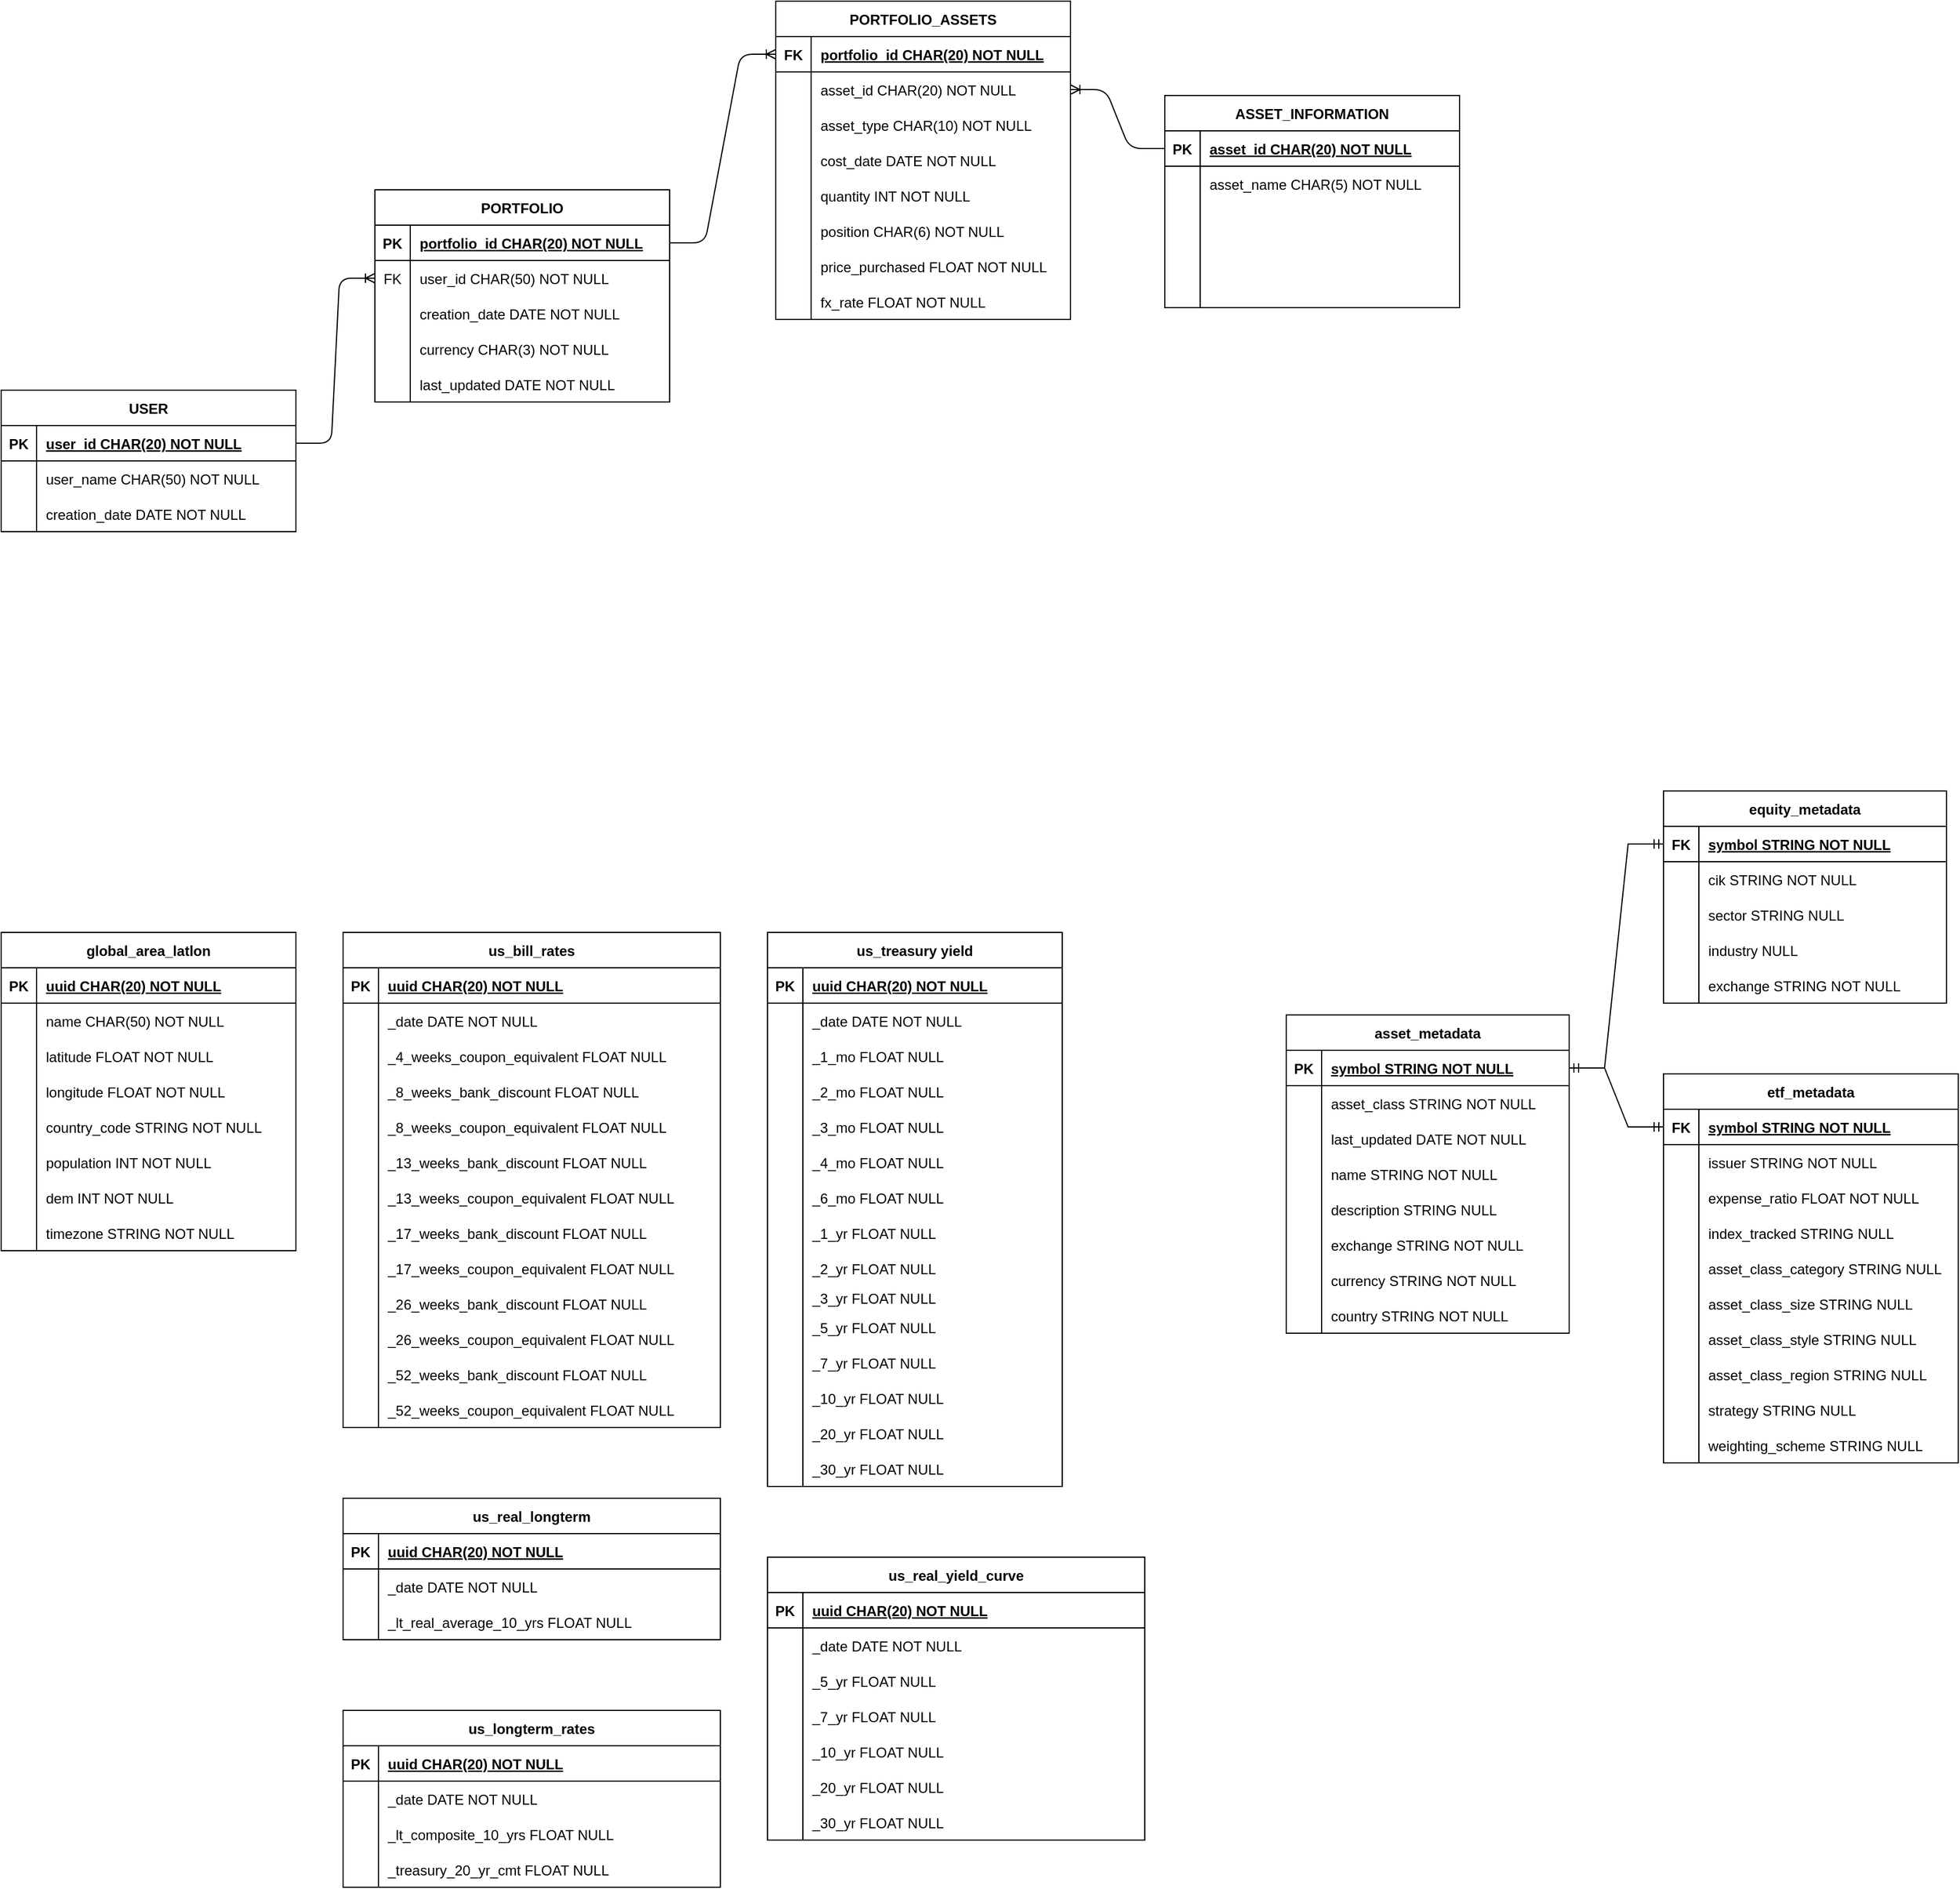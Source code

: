 <mxfile version="21.1.5" type="device">
  <diagram id="R2lEEEUBdFMjLlhIrx00" name="Page-1">
    <mxGraphModel dx="909" dy="586" grid="1" gridSize="10" guides="1" tooltips="1" connect="1" arrows="1" fold="1" page="1" pageScale="1" pageWidth="850" pageHeight="1100" math="0" shadow="0" extFonts="Permanent Marker^https://fonts.googleapis.com/css?family=Permanent+Marker">
      <root>
        <mxCell id="0" />
        <mxCell id="1" parent="0" />
        <mxCell id="C-vyLk0tnHw3VtMMgP7b-23" value="PORTFOLIO" style="shape=table;startSize=30;container=1;collapsible=1;childLayout=tableLayout;fixedRows=1;rowLines=0;fontStyle=1;align=center;resizeLast=1;" parent="1" vertex="1">
          <mxGeometry x="587" y="330" width="250" height="180" as="geometry" />
        </mxCell>
        <mxCell id="C-vyLk0tnHw3VtMMgP7b-24" value="" style="shape=partialRectangle;collapsible=0;dropTarget=0;pointerEvents=0;fillColor=none;points=[[0,0.5],[1,0.5]];portConstraint=eastwest;top=0;left=0;right=0;bottom=1;" parent="C-vyLk0tnHw3VtMMgP7b-23" vertex="1">
          <mxGeometry y="30" width="250" height="30" as="geometry" />
        </mxCell>
        <mxCell id="C-vyLk0tnHw3VtMMgP7b-25" value="PK" style="shape=partialRectangle;overflow=hidden;connectable=0;fillColor=none;top=0;left=0;bottom=0;right=0;fontStyle=1;" parent="C-vyLk0tnHw3VtMMgP7b-24" vertex="1">
          <mxGeometry width="30" height="30" as="geometry">
            <mxRectangle width="30" height="30" as="alternateBounds" />
          </mxGeometry>
        </mxCell>
        <mxCell id="C-vyLk0tnHw3VtMMgP7b-26" value="portfolio_id CHAR(20) NOT NULL" style="shape=partialRectangle;overflow=hidden;connectable=0;fillColor=none;top=0;left=0;bottom=0;right=0;align=left;spacingLeft=6;fontStyle=5;" parent="C-vyLk0tnHw3VtMMgP7b-24" vertex="1">
          <mxGeometry x="30" width="220" height="30" as="geometry">
            <mxRectangle width="220" height="30" as="alternateBounds" />
          </mxGeometry>
        </mxCell>
        <mxCell id="C-vyLk0tnHw3VtMMgP7b-27" value="" style="shape=partialRectangle;collapsible=0;dropTarget=0;pointerEvents=0;fillColor=none;points=[[0,0.5],[1,0.5]];portConstraint=eastwest;top=0;left=0;right=0;bottom=0;" parent="C-vyLk0tnHw3VtMMgP7b-23" vertex="1">
          <mxGeometry y="60" width="250" height="30" as="geometry" />
        </mxCell>
        <mxCell id="C-vyLk0tnHw3VtMMgP7b-28" value="FK" style="shape=partialRectangle;overflow=hidden;connectable=0;fillColor=none;top=0;left=0;bottom=0;right=0;" parent="C-vyLk0tnHw3VtMMgP7b-27" vertex="1">
          <mxGeometry width="30" height="30" as="geometry">
            <mxRectangle width="30" height="30" as="alternateBounds" />
          </mxGeometry>
        </mxCell>
        <mxCell id="C-vyLk0tnHw3VtMMgP7b-29" value="user_id CHAR(50) NOT NULL" style="shape=partialRectangle;overflow=hidden;connectable=0;fillColor=none;top=0;left=0;bottom=0;right=0;align=left;spacingLeft=6;" parent="C-vyLk0tnHw3VtMMgP7b-27" vertex="1">
          <mxGeometry x="30" width="220" height="30" as="geometry">
            <mxRectangle width="220" height="30" as="alternateBounds" />
          </mxGeometry>
        </mxCell>
        <mxCell id="iQqpNf5ldzLYJuhlLtlw-55" value="" style="shape=partialRectangle;collapsible=0;dropTarget=0;pointerEvents=0;fillColor=none;points=[[0,0.5],[1,0.5]];portConstraint=eastwest;top=0;left=0;right=0;bottom=0;" parent="C-vyLk0tnHw3VtMMgP7b-23" vertex="1">
          <mxGeometry y="90" width="250" height="30" as="geometry" />
        </mxCell>
        <mxCell id="iQqpNf5ldzLYJuhlLtlw-56" value="" style="shape=partialRectangle;overflow=hidden;connectable=0;fillColor=none;top=0;left=0;bottom=0;right=0;" parent="iQqpNf5ldzLYJuhlLtlw-55" vertex="1">
          <mxGeometry width="30" height="30" as="geometry">
            <mxRectangle width="30" height="30" as="alternateBounds" />
          </mxGeometry>
        </mxCell>
        <mxCell id="iQqpNf5ldzLYJuhlLtlw-57" value="creation_date DATE NOT NULL" style="shape=partialRectangle;overflow=hidden;connectable=0;fillColor=none;top=0;left=0;bottom=0;right=0;align=left;spacingLeft=6;" parent="iQqpNf5ldzLYJuhlLtlw-55" vertex="1">
          <mxGeometry x="30" width="220" height="30" as="geometry">
            <mxRectangle width="220" height="30" as="alternateBounds" />
          </mxGeometry>
        </mxCell>
        <mxCell id="iQqpNf5ldzLYJuhlLtlw-100" value="" style="shape=partialRectangle;collapsible=0;dropTarget=0;pointerEvents=0;fillColor=none;points=[[0,0.5],[1,0.5]];portConstraint=eastwest;top=0;left=0;right=0;bottom=0;" parent="C-vyLk0tnHw3VtMMgP7b-23" vertex="1">
          <mxGeometry y="120" width="250" height="30" as="geometry" />
        </mxCell>
        <mxCell id="iQqpNf5ldzLYJuhlLtlw-101" value="" style="shape=partialRectangle;overflow=hidden;connectable=0;fillColor=none;top=0;left=0;bottom=0;right=0;" parent="iQqpNf5ldzLYJuhlLtlw-100" vertex="1">
          <mxGeometry width="30" height="30" as="geometry">
            <mxRectangle width="30" height="30" as="alternateBounds" />
          </mxGeometry>
        </mxCell>
        <mxCell id="iQqpNf5ldzLYJuhlLtlw-102" value="currency CHAR(3) NOT NULL" style="shape=partialRectangle;overflow=hidden;connectable=0;fillColor=none;top=0;left=0;bottom=0;right=0;align=left;spacingLeft=6;" parent="iQqpNf5ldzLYJuhlLtlw-100" vertex="1">
          <mxGeometry x="30" width="220" height="30" as="geometry">
            <mxRectangle width="220" height="30" as="alternateBounds" />
          </mxGeometry>
        </mxCell>
        <mxCell id="iQqpNf5ldzLYJuhlLtlw-103" value="" style="shape=partialRectangle;collapsible=0;dropTarget=0;pointerEvents=0;fillColor=none;points=[[0,0.5],[1,0.5]];portConstraint=eastwest;top=0;left=0;right=0;bottom=0;" parent="C-vyLk0tnHw3VtMMgP7b-23" vertex="1">
          <mxGeometry y="150" width="250" height="30" as="geometry" />
        </mxCell>
        <mxCell id="iQqpNf5ldzLYJuhlLtlw-104" value="" style="shape=partialRectangle;overflow=hidden;connectable=0;fillColor=none;top=0;left=0;bottom=0;right=0;" parent="iQqpNf5ldzLYJuhlLtlw-103" vertex="1">
          <mxGeometry width="30" height="30" as="geometry">
            <mxRectangle width="30" height="30" as="alternateBounds" />
          </mxGeometry>
        </mxCell>
        <mxCell id="iQqpNf5ldzLYJuhlLtlw-105" value="last_updated DATE NOT NULL" style="shape=partialRectangle;overflow=hidden;connectable=0;fillColor=none;top=0;left=0;bottom=0;right=0;align=left;spacingLeft=6;" parent="iQqpNf5ldzLYJuhlLtlw-103" vertex="1">
          <mxGeometry x="30" width="220" height="30" as="geometry">
            <mxRectangle width="220" height="30" as="alternateBounds" />
          </mxGeometry>
        </mxCell>
        <mxCell id="iQqpNf5ldzLYJuhlLtlw-43" value="USER" style="shape=table;startSize=30;container=1;collapsible=1;childLayout=tableLayout;fixedRows=1;rowLines=0;fontStyle=1;align=center;resizeLast=1;" parent="1" vertex="1">
          <mxGeometry x="270" y="500" width="250" height="120" as="geometry" />
        </mxCell>
        <mxCell id="iQqpNf5ldzLYJuhlLtlw-44" value="" style="shape=partialRectangle;collapsible=0;dropTarget=0;pointerEvents=0;fillColor=none;points=[[0,0.5],[1,0.5]];portConstraint=eastwest;top=0;left=0;right=0;bottom=1;" parent="iQqpNf5ldzLYJuhlLtlw-43" vertex="1">
          <mxGeometry y="30" width="250" height="30" as="geometry" />
        </mxCell>
        <mxCell id="iQqpNf5ldzLYJuhlLtlw-45" value="PK" style="shape=partialRectangle;overflow=hidden;connectable=0;fillColor=none;top=0;left=0;bottom=0;right=0;fontStyle=1;" parent="iQqpNf5ldzLYJuhlLtlw-44" vertex="1">
          <mxGeometry width="30" height="30" as="geometry">
            <mxRectangle width="30" height="30" as="alternateBounds" />
          </mxGeometry>
        </mxCell>
        <mxCell id="iQqpNf5ldzLYJuhlLtlw-46" value="user_id CHAR(20) NOT NULL" style="shape=partialRectangle;overflow=hidden;connectable=0;fillColor=none;top=0;left=0;bottom=0;right=0;align=left;spacingLeft=6;fontStyle=5;" parent="iQqpNf5ldzLYJuhlLtlw-44" vertex="1">
          <mxGeometry x="30" width="220" height="30" as="geometry">
            <mxRectangle width="220" height="30" as="alternateBounds" />
          </mxGeometry>
        </mxCell>
        <mxCell id="iQqpNf5ldzLYJuhlLtlw-47" value="" style="shape=partialRectangle;collapsible=0;dropTarget=0;pointerEvents=0;fillColor=none;points=[[0,0.5],[1,0.5]];portConstraint=eastwest;top=0;left=0;right=0;bottom=0;" parent="iQqpNf5ldzLYJuhlLtlw-43" vertex="1">
          <mxGeometry y="60" width="250" height="30" as="geometry" />
        </mxCell>
        <mxCell id="iQqpNf5ldzLYJuhlLtlw-48" value="" style="shape=partialRectangle;overflow=hidden;connectable=0;fillColor=none;top=0;left=0;bottom=0;right=0;" parent="iQqpNf5ldzLYJuhlLtlw-47" vertex="1">
          <mxGeometry width="30" height="30" as="geometry">
            <mxRectangle width="30" height="30" as="alternateBounds" />
          </mxGeometry>
        </mxCell>
        <mxCell id="iQqpNf5ldzLYJuhlLtlw-49" value="user_name CHAR(50) NOT NULL" style="shape=partialRectangle;overflow=hidden;connectable=0;fillColor=none;top=0;left=0;bottom=0;right=0;align=left;spacingLeft=6;" parent="iQqpNf5ldzLYJuhlLtlw-47" vertex="1">
          <mxGeometry x="30" width="220" height="30" as="geometry">
            <mxRectangle width="220" height="30" as="alternateBounds" />
          </mxGeometry>
        </mxCell>
        <mxCell id="iQqpNf5ldzLYJuhlLtlw-50" value="" style="shape=partialRectangle;collapsible=0;dropTarget=0;pointerEvents=0;fillColor=none;points=[[0,0.5],[1,0.5]];portConstraint=eastwest;top=0;left=0;right=0;bottom=0;" parent="iQqpNf5ldzLYJuhlLtlw-43" vertex="1">
          <mxGeometry y="90" width="250" height="30" as="geometry" />
        </mxCell>
        <mxCell id="iQqpNf5ldzLYJuhlLtlw-51" value="" style="shape=partialRectangle;overflow=hidden;connectable=0;fillColor=none;top=0;left=0;bottom=0;right=0;" parent="iQqpNf5ldzLYJuhlLtlw-50" vertex="1">
          <mxGeometry width="30" height="30" as="geometry">
            <mxRectangle width="30" height="30" as="alternateBounds" />
          </mxGeometry>
        </mxCell>
        <mxCell id="iQqpNf5ldzLYJuhlLtlw-52" value="creation_date DATE NOT NULL" style="shape=partialRectangle;overflow=hidden;connectable=0;fillColor=none;top=0;left=0;bottom=0;right=0;align=left;spacingLeft=6;" parent="iQqpNf5ldzLYJuhlLtlw-50" vertex="1">
          <mxGeometry x="30" width="220" height="30" as="geometry">
            <mxRectangle width="220" height="30" as="alternateBounds" />
          </mxGeometry>
        </mxCell>
        <mxCell id="iQqpNf5ldzLYJuhlLtlw-54" value="" style="edgeStyle=entityRelationEdgeStyle;fontSize=12;html=1;endArrow=ERoneToMany;rounded=1;exitX=1;exitY=0.5;exitDx=0;exitDy=0;entryX=0;entryY=0.5;entryDx=0;entryDy=0;" parent="1" source="iQqpNf5ldzLYJuhlLtlw-44" target="C-vyLk0tnHw3VtMMgP7b-27" edge="1">
          <mxGeometry width="100" height="100" relative="1" as="geometry">
            <mxPoint x="567" y="550" as="sourcePoint" />
            <mxPoint x="667" y="450" as="targetPoint" />
          </mxGeometry>
        </mxCell>
        <mxCell id="iQqpNf5ldzLYJuhlLtlw-58" value="PORTFOLIO_ASSETS" style="shape=table;startSize=30;container=1;collapsible=1;childLayout=tableLayout;fixedRows=1;rowLines=0;fontStyle=1;align=center;resizeLast=1;" parent="1" vertex="1">
          <mxGeometry x="927" y="170" width="250" height="270" as="geometry" />
        </mxCell>
        <mxCell id="iQqpNf5ldzLYJuhlLtlw-59" value="" style="shape=partialRectangle;collapsible=0;dropTarget=0;pointerEvents=0;fillColor=none;points=[[0,0.5],[1,0.5]];portConstraint=eastwest;top=0;left=0;right=0;bottom=1;" parent="iQqpNf5ldzLYJuhlLtlw-58" vertex="1">
          <mxGeometry y="30" width="250" height="30" as="geometry" />
        </mxCell>
        <mxCell id="iQqpNf5ldzLYJuhlLtlw-60" value="FK" style="shape=partialRectangle;overflow=hidden;connectable=0;fillColor=none;top=0;left=0;bottom=0;right=0;fontStyle=1;" parent="iQqpNf5ldzLYJuhlLtlw-59" vertex="1">
          <mxGeometry width="30" height="30" as="geometry">
            <mxRectangle width="30" height="30" as="alternateBounds" />
          </mxGeometry>
        </mxCell>
        <mxCell id="iQqpNf5ldzLYJuhlLtlw-61" value="portfolio_id CHAR(20) NOT NULL" style="shape=partialRectangle;overflow=hidden;connectable=0;fillColor=none;top=0;left=0;bottom=0;right=0;align=left;spacingLeft=6;fontStyle=5;" parent="iQqpNf5ldzLYJuhlLtlw-59" vertex="1">
          <mxGeometry x="30" width="220" height="30" as="geometry">
            <mxRectangle width="220" height="30" as="alternateBounds" />
          </mxGeometry>
        </mxCell>
        <mxCell id="iQqpNf5ldzLYJuhlLtlw-62" value="" style="shape=partialRectangle;collapsible=0;dropTarget=0;pointerEvents=0;fillColor=none;points=[[0,0.5],[1,0.5]];portConstraint=eastwest;top=0;left=0;right=0;bottom=0;" parent="iQqpNf5ldzLYJuhlLtlw-58" vertex="1">
          <mxGeometry y="60" width="250" height="30" as="geometry" />
        </mxCell>
        <mxCell id="iQqpNf5ldzLYJuhlLtlw-63" value="" style="shape=partialRectangle;overflow=hidden;connectable=0;fillColor=none;top=0;left=0;bottom=0;right=0;" parent="iQqpNf5ldzLYJuhlLtlw-62" vertex="1">
          <mxGeometry width="30" height="30" as="geometry">
            <mxRectangle width="30" height="30" as="alternateBounds" />
          </mxGeometry>
        </mxCell>
        <mxCell id="iQqpNf5ldzLYJuhlLtlw-64" value="asset_id CHAR(20) NOT NULL" style="shape=partialRectangle;overflow=hidden;connectable=0;fillColor=none;top=0;left=0;bottom=0;right=0;align=left;spacingLeft=6;" parent="iQqpNf5ldzLYJuhlLtlw-62" vertex="1">
          <mxGeometry x="30" width="220" height="30" as="geometry">
            <mxRectangle width="220" height="30" as="alternateBounds" />
          </mxGeometry>
        </mxCell>
        <mxCell id="iQqpNf5ldzLYJuhlLtlw-65" value="" style="shape=partialRectangle;collapsible=0;dropTarget=0;pointerEvents=0;fillColor=none;points=[[0,0.5],[1,0.5]];portConstraint=eastwest;top=0;left=0;right=0;bottom=0;" parent="iQqpNf5ldzLYJuhlLtlw-58" vertex="1">
          <mxGeometry y="90" width="250" height="30" as="geometry" />
        </mxCell>
        <mxCell id="iQqpNf5ldzLYJuhlLtlw-66" value="" style="shape=partialRectangle;overflow=hidden;connectable=0;fillColor=none;top=0;left=0;bottom=0;right=0;" parent="iQqpNf5ldzLYJuhlLtlw-65" vertex="1">
          <mxGeometry width="30" height="30" as="geometry">
            <mxRectangle width="30" height="30" as="alternateBounds" />
          </mxGeometry>
        </mxCell>
        <mxCell id="iQqpNf5ldzLYJuhlLtlw-67" value="asset_type CHAR(10) NOT NULL" style="shape=partialRectangle;overflow=hidden;connectable=0;fillColor=none;top=0;left=0;bottom=0;right=0;align=left;spacingLeft=6;" parent="iQqpNf5ldzLYJuhlLtlw-65" vertex="1">
          <mxGeometry x="30" width="220" height="30" as="geometry">
            <mxRectangle width="220" height="30" as="alternateBounds" />
          </mxGeometry>
        </mxCell>
        <mxCell id="iQqpNf5ldzLYJuhlLtlw-69" value="" style="shape=partialRectangle;collapsible=0;dropTarget=0;pointerEvents=0;fillColor=none;points=[[0,0.5],[1,0.5]];portConstraint=eastwest;top=0;left=0;right=0;bottom=0;" parent="iQqpNf5ldzLYJuhlLtlw-58" vertex="1">
          <mxGeometry y="120" width="250" height="30" as="geometry" />
        </mxCell>
        <mxCell id="iQqpNf5ldzLYJuhlLtlw-70" value="" style="shape=partialRectangle;overflow=hidden;connectable=0;fillColor=none;top=0;left=0;bottom=0;right=0;" parent="iQqpNf5ldzLYJuhlLtlw-69" vertex="1">
          <mxGeometry width="30" height="30" as="geometry">
            <mxRectangle width="30" height="30" as="alternateBounds" />
          </mxGeometry>
        </mxCell>
        <mxCell id="iQqpNf5ldzLYJuhlLtlw-71" value="cost_date DATE NOT NULL" style="shape=partialRectangle;overflow=hidden;connectable=0;fillColor=none;top=0;left=0;bottom=0;right=0;align=left;spacingLeft=6;" parent="iQqpNf5ldzLYJuhlLtlw-69" vertex="1">
          <mxGeometry x="30" width="220" height="30" as="geometry">
            <mxRectangle width="220" height="30" as="alternateBounds" />
          </mxGeometry>
        </mxCell>
        <mxCell id="iQqpNf5ldzLYJuhlLtlw-72" value="" style="shape=partialRectangle;collapsible=0;dropTarget=0;pointerEvents=0;fillColor=none;points=[[0,0.5],[1,0.5]];portConstraint=eastwest;top=0;left=0;right=0;bottom=0;" parent="iQqpNf5ldzLYJuhlLtlw-58" vertex="1">
          <mxGeometry y="150" width="250" height="30" as="geometry" />
        </mxCell>
        <mxCell id="iQqpNf5ldzLYJuhlLtlw-73" value="" style="shape=partialRectangle;overflow=hidden;connectable=0;fillColor=none;top=0;left=0;bottom=0;right=0;" parent="iQqpNf5ldzLYJuhlLtlw-72" vertex="1">
          <mxGeometry width="30" height="30" as="geometry">
            <mxRectangle width="30" height="30" as="alternateBounds" />
          </mxGeometry>
        </mxCell>
        <mxCell id="iQqpNf5ldzLYJuhlLtlw-74" value="quantity INT NOT NULL" style="shape=partialRectangle;overflow=hidden;connectable=0;fillColor=none;top=0;left=0;bottom=0;right=0;align=left;spacingLeft=6;" parent="iQqpNf5ldzLYJuhlLtlw-72" vertex="1">
          <mxGeometry x="30" width="220" height="30" as="geometry">
            <mxRectangle width="220" height="30" as="alternateBounds" />
          </mxGeometry>
        </mxCell>
        <mxCell id="iQqpNf5ldzLYJuhlLtlw-75" value="" style="shape=partialRectangle;collapsible=0;dropTarget=0;pointerEvents=0;fillColor=none;points=[[0,0.5],[1,0.5]];portConstraint=eastwest;top=0;left=0;right=0;bottom=0;" parent="iQqpNf5ldzLYJuhlLtlw-58" vertex="1">
          <mxGeometry y="180" width="250" height="30" as="geometry" />
        </mxCell>
        <mxCell id="iQqpNf5ldzLYJuhlLtlw-76" value="" style="shape=partialRectangle;overflow=hidden;connectable=0;fillColor=none;top=0;left=0;bottom=0;right=0;" parent="iQqpNf5ldzLYJuhlLtlw-75" vertex="1">
          <mxGeometry width="30" height="30" as="geometry">
            <mxRectangle width="30" height="30" as="alternateBounds" />
          </mxGeometry>
        </mxCell>
        <mxCell id="iQqpNf5ldzLYJuhlLtlw-77" value="position CHAR(6) NOT NULL" style="shape=partialRectangle;overflow=hidden;connectable=0;fillColor=none;top=0;left=0;bottom=0;right=0;align=left;spacingLeft=6;" parent="iQqpNf5ldzLYJuhlLtlw-75" vertex="1">
          <mxGeometry x="30" width="220" height="30" as="geometry">
            <mxRectangle width="220" height="30" as="alternateBounds" />
          </mxGeometry>
        </mxCell>
        <mxCell id="iQqpNf5ldzLYJuhlLtlw-109" value="" style="shape=partialRectangle;collapsible=0;dropTarget=0;pointerEvents=0;fillColor=none;points=[[0,0.5],[1,0.5]];portConstraint=eastwest;top=0;left=0;right=0;bottom=0;" parent="iQqpNf5ldzLYJuhlLtlw-58" vertex="1">
          <mxGeometry y="210" width="250" height="30" as="geometry" />
        </mxCell>
        <mxCell id="iQqpNf5ldzLYJuhlLtlw-110" value="" style="shape=partialRectangle;overflow=hidden;connectable=0;fillColor=none;top=0;left=0;bottom=0;right=0;" parent="iQqpNf5ldzLYJuhlLtlw-109" vertex="1">
          <mxGeometry width="30" height="30" as="geometry">
            <mxRectangle width="30" height="30" as="alternateBounds" />
          </mxGeometry>
        </mxCell>
        <mxCell id="iQqpNf5ldzLYJuhlLtlw-111" value="price_purchased FLOAT NOT NULL" style="shape=partialRectangle;overflow=hidden;connectable=0;fillColor=none;top=0;left=0;bottom=0;right=0;align=left;spacingLeft=6;" parent="iQqpNf5ldzLYJuhlLtlw-109" vertex="1">
          <mxGeometry x="30" width="220" height="30" as="geometry">
            <mxRectangle width="220" height="30" as="alternateBounds" />
          </mxGeometry>
        </mxCell>
        <mxCell id="iQqpNf5ldzLYJuhlLtlw-112" value="" style="shape=partialRectangle;collapsible=0;dropTarget=0;pointerEvents=0;fillColor=none;points=[[0,0.5],[1,0.5]];portConstraint=eastwest;top=0;left=0;right=0;bottom=0;" parent="iQqpNf5ldzLYJuhlLtlw-58" vertex="1">
          <mxGeometry y="240" width="250" height="30" as="geometry" />
        </mxCell>
        <mxCell id="iQqpNf5ldzLYJuhlLtlw-113" value="" style="shape=partialRectangle;overflow=hidden;connectable=0;fillColor=none;top=0;left=0;bottom=0;right=0;" parent="iQqpNf5ldzLYJuhlLtlw-112" vertex="1">
          <mxGeometry width="30" height="30" as="geometry">
            <mxRectangle width="30" height="30" as="alternateBounds" />
          </mxGeometry>
        </mxCell>
        <mxCell id="iQqpNf5ldzLYJuhlLtlw-114" value="fx_rate FLOAT NOT NULL" style="shape=partialRectangle;overflow=hidden;connectable=0;fillColor=none;top=0;left=0;bottom=0;right=0;align=left;spacingLeft=6;" parent="iQqpNf5ldzLYJuhlLtlw-112" vertex="1">
          <mxGeometry x="30" width="220" height="30" as="geometry">
            <mxRectangle width="220" height="30" as="alternateBounds" />
          </mxGeometry>
        </mxCell>
        <mxCell id="iQqpNf5ldzLYJuhlLtlw-68" value="" style="edgeStyle=entityRelationEdgeStyle;fontSize=12;html=1;endArrow=ERoneToMany;rounded=1;exitX=1;exitY=0.5;exitDx=0;exitDy=0;entryX=0;entryY=0.5;entryDx=0;entryDy=0;" parent="1" source="C-vyLk0tnHw3VtMMgP7b-24" target="iQqpNf5ldzLYJuhlLtlw-59" edge="1">
          <mxGeometry width="100" height="100" relative="1" as="geometry">
            <mxPoint x="707" y="550" as="sourcePoint" />
            <mxPoint x="807" y="450" as="targetPoint" />
          </mxGeometry>
        </mxCell>
        <mxCell id="iQqpNf5ldzLYJuhlLtlw-78" value="ASSET_INFORMATION" style="shape=table;startSize=30;container=1;collapsible=1;childLayout=tableLayout;fixedRows=1;rowLines=0;fontStyle=1;align=center;resizeLast=1;" parent="1" vertex="1">
          <mxGeometry x="1257" y="250" width="250" height="180" as="geometry" />
        </mxCell>
        <mxCell id="iQqpNf5ldzLYJuhlLtlw-79" value="" style="shape=partialRectangle;collapsible=0;dropTarget=0;pointerEvents=0;fillColor=none;points=[[0,0.5],[1,0.5]];portConstraint=eastwest;top=0;left=0;right=0;bottom=1;" parent="iQqpNf5ldzLYJuhlLtlw-78" vertex="1">
          <mxGeometry y="30" width="250" height="30" as="geometry" />
        </mxCell>
        <mxCell id="iQqpNf5ldzLYJuhlLtlw-80" value="PK" style="shape=partialRectangle;overflow=hidden;connectable=0;fillColor=none;top=0;left=0;bottom=0;right=0;fontStyle=1;" parent="iQqpNf5ldzLYJuhlLtlw-79" vertex="1">
          <mxGeometry width="30" height="30" as="geometry">
            <mxRectangle width="30" height="30" as="alternateBounds" />
          </mxGeometry>
        </mxCell>
        <mxCell id="iQqpNf5ldzLYJuhlLtlw-81" value="asset_id CHAR(20) NOT NULL" style="shape=partialRectangle;overflow=hidden;connectable=0;fillColor=none;top=0;left=0;bottom=0;right=0;align=left;spacingLeft=6;fontStyle=5;" parent="iQqpNf5ldzLYJuhlLtlw-79" vertex="1">
          <mxGeometry x="30" width="220" height="30" as="geometry">
            <mxRectangle width="220" height="30" as="alternateBounds" />
          </mxGeometry>
        </mxCell>
        <mxCell id="iQqpNf5ldzLYJuhlLtlw-82" value="" style="shape=partialRectangle;collapsible=0;dropTarget=0;pointerEvents=0;fillColor=none;points=[[0,0.5],[1,0.5]];portConstraint=eastwest;top=0;left=0;right=0;bottom=0;" parent="iQqpNf5ldzLYJuhlLtlw-78" vertex="1">
          <mxGeometry y="60" width="250" height="30" as="geometry" />
        </mxCell>
        <mxCell id="iQqpNf5ldzLYJuhlLtlw-83" value="" style="shape=partialRectangle;overflow=hidden;connectable=0;fillColor=none;top=0;left=0;bottom=0;right=0;" parent="iQqpNf5ldzLYJuhlLtlw-82" vertex="1">
          <mxGeometry width="30" height="30" as="geometry">
            <mxRectangle width="30" height="30" as="alternateBounds" />
          </mxGeometry>
        </mxCell>
        <mxCell id="iQqpNf5ldzLYJuhlLtlw-84" value="asset_name CHAR(5) NOT NULL" style="shape=partialRectangle;overflow=hidden;connectable=0;fillColor=none;top=0;left=0;bottom=0;right=0;align=left;spacingLeft=6;" parent="iQqpNf5ldzLYJuhlLtlw-82" vertex="1">
          <mxGeometry x="30" width="220" height="30" as="geometry">
            <mxRectangle width="220" height="30" as="alternateBounds" />
          </mxGeometry>
        </mxCell>
        <mxCell id="iQqpNf5ldzLYJuhlLtlw-85" value="" style="shape=partialRectangle;collapsible=0;dropTarget=0;pointerEvents=0;fillColor=none;points=[[0,0.5],[1,0.5]];portConstraint=eastwest;top=0;left=0;right=0;bottom=0;" parent="iQqpNf5ldzLYJuhlLtlw-78" vertex="1">
          <mxGeometry y="90" width="250" height="30" as="geometry" />
        </mxCell>
        <mxCell id="iQqpNf5ldzLYJuhlLtlw-86" value="" style="shape=partialRectangle;overflow=hidden;connectable=0;fillColor=none;top=0;left=0;bottom=0;right=0;" parent="iQqpNf5ldzLYJuhlLtlw-85" vertex="1">
          <mxGeometry width="30" height="30" as="geometry">
            <mxRectangle width="30" height="30" as="alternateBounds" />
          </mxGeometry>
        </mxCell>
        <mxCell id="iQqpNf5ldzLYJuhlLtlw-87" value="" style="shape=partialRectangle;overflow=hidden;connectable=0;fillColor=none;top=0;left=0;bottom=0;right=0;align=left;spacingLeft=6;" parent="iQqpNf5ldzLYJuhlLtlw-85" vertex="1">
          <mxGeometry x="30" width="220" height="30" as="geometry">
            <mxRectangle width="220" height="30" as="alternateBounds" />
          </mxGeometry>
        </mxCell>
        <mxCell id="iQqpNf5ldzLYJuhlLtlw-88" value="" style="shape=partialRectangle;collapsible=0;dropTarget=0;pointerEvents=0;fillColor=none;points=[[0,0.5],[1,0.5]];portConstraint=eastwest;top=0;left=0;right=0;bottom=0;" parent="iQqpNf5ldzLYJuhlLtlw-78" vertex="1">
          <mxGeometry y="120" width="250" height="30" as="geometry" />
        </mxCell>
        <mxCell id="iQqpNf5ldzLYJuhlLtlw-89" value="" style="shape=partialRectangle;overflow=hidden;connectable=0;fillColor=none;top=0;left=0;bottom=0;right=0;" parent="iQqpNf5ldzLYJuhlLtlw-88" vertex="1">
          <mxGeometry width="30" height="30" as="geometry">
            <mxRectangle width="30" height="30" as="alternateBounds" />
          </mxGeometry>
        </mxCell>
        <mxCell id="iQqpNf5ldzLYJuhlLtlw-90" value="" style="shape=partialRectangle;overflow=hidden;connectable=0;fillColor=none;top=0;left=0;bottom=0;right=0;align=left;spacingLeft=6;" parent="iQqpNf5ldzLYJuhlLtlw-88" vertex="1">
          <mxGeometry x="30" width="220" height="30" as="geometry">
            <mxRectangle width="220" height="30" as="alternateBounds" />
          </mxGeometry>
        </mxCell>
        <mxCell id="iQqpNf5ldzLYJuhlLtlw-91" value="" style="shape=partialRectangle;collapsible=0;dropTarget=0;pointerEvents=0;fillColor=none;points=[[0,0.5],[1,0.5]];portConstraint=eastwest;top=0;left=0;right=0;bottom=0;" parent="iQqpNf5ldzLYJuhlLtlw-78" vertex="1">
          <mxGeometry y="150" width="250" height="30" as="geometry" />
        </mxCell>
        <mxCell id="iQqpNf5ldzLYJuhlLtlw-92" value="" style="shape=partialRectangle;overflow=hidden;connectable=0;fillColor=none;top=0;left=0;bottom=0;right=0;" parent="iQqpNf5ldzLYJuhlLtlw-91" vertex="1">
          <mxGeometry width="30" height="30" as="geometry">
            <mxRectangle width="30" height="30" as="alternateBounds" />
          </mxGeometry>
        </mxCell>
        <mxCell id="iQqpNf5ldzLYJuhlLtlw-93" value="" style="shape=partialRectangle;overflow=hidden;connectable=0;fillColor=none;top=0;left=0;bottom=0;right=0;align=left;spacingLeft=6;" parent="iQqpNf5ldzLYJuhlLtlw-91" vertex="1">
          <mxGeometry x="30" width="220" height="30" as="geometry">
            <mxRectangle width="220" height="30" as="alternateBounds" />
          </mxGeometry>
        </mxCell>
        <mxCell id="iQqpNf5ldzLYJuhlLtlw-97" value="" style="edgeStyle=entityRelationEdgeStyle;fontSize=12;html=1;endArrow=ERoneToMany;rounded=1;entryX=1;entryY=0.5;entryDx=0;entryDy=0;exitX=0;exitY=0.5;exitDx=0;exitDy=0;" parent="1" source="iQqpNf5ldzLYJuhlLtlw-79" target="iQqpNf5ldzLYJuhlLtlw-62" edge="1">
          <mxGeometry width="100" height="100" relative="1" as="geometry">
            <mxPoint x="897" y="560" as="sourcePoint" />
            <mxPoint x="997" y="460" as="targetPoint" />
          </mxGeometry>
        </mxCell>
        <mxCell id="fyiRXHS_mYsXfwdoABhj-7" value="global_area_latlon" style="shape=table;startSize=30;container=1;collapsible=1;childLayout=tableLayout;fixedRows=1;rowLines=0;fontStyle=1;align=center;resizeLast=1;" parent="1" vertex="1">
          <mxGeometry x="270" y="960" width="250" height="270" as="geometry" />
        </mxCell>
        <mxCell id="fyiRXHS_mYsXfwdoABhj-8" value="" style="shape=partialRectangle;collapsible=0;dropTarget=0;pointerEvents=0;fillColor=none;points=[[0,0.5],[1,0.5]];portConstraint=eastwest;top=0;left=0;right=0;bottom=1;" parent="fyiRXHS_mYsXfwdoABhj-7" vertex="1">
          <mxGeometry y="30" width="250" height="30" as="geometry" />
        </mxCell>
        <mxCell id="fyiRXHS_mYsXfwdoABhj-9" value="PK" style="shape=partialRectangle;overflow=hidden;connectable=0;fillColor=none;top=0;left=0;bottom=0;right=0;fontStyle=1;" parent="fyiRXHS_mYsXfwdoABhj-8" vertex="1">
          <mxGeometry width="30" height="30" as="geometry">
            <mxRectangle width="30" height="30" as="alternateBounds" />
          </mxGeometry>
        </mxCell>
        <mxCell id="fyiRXHS_mYsXfwdoABhj-10" value="uuid CHAR(20) NOT NULL" style="shape=partialRectangle;overflow=hidden;connectable=0;fillColor=none;top=0;left=0;bottom=0;right=0;align=left;spacingLeft=6;fontStyle=5;" parent="fyiRXHS_mYsXfwdoABhj-8" vertex="1">
          <mxGeometry x="30" width="220" height="30" as="geometry">
            <mxRectangle width="220" height="30" as="alternateBounds" />
          </mxGeometry>
        </mxCell>
        <mxCell id="fyiRXHS_mYsXfwdoABhj-11" value="" style="shape=partialRectangle;collapsible=0;dropTarget=0;pointerEvents=0;fillColor=none;points=[[0,0.5],[1,0.5]];portConstraint=eastwest;top=0;left=0;right=0;bottom=0;" parent="fyiRXHS_mYsXfwdoABhj-7" vertex="1">
          <mxGeometry y="60" width="250" height="30" as="geometry" />
        </mxCell>
        <mxCell id="fyiRXHS_mYsXfwdoABhj-12" value="" style="shape=partialRectangle;overflow=hidden;connectable=0;fillColor=none;top=0;left=0;bottom=0;right=0;" parent="fyiRXHS_mYsXfwdoABhj-11" vertex="1">
          <mxGeometry width="30" height="30" as="geometry">
            <mxRectangle width="30" height="30" as="alternateBounds" />
          </mxGeometry>
        </mxCell>
        <mxCell id="fyiRXHS_mYsXfwdoABhj-13" value="name CHAR(50) NOT NULL" style="shape=partialRectangle;overflow=hidden;connectable=0;fillColor=none;top=0;left=0;bottom=0;right=0;align=left;spacingLeft=6;" parent="fyiRXHS_mYsXfwdoABhj-11" vertex="1">
          <mxGeometry x="30" width="220" height="30" as="geometry">
            <mxRectangle width="220" height="30" as="alternateBounds" />
          </mxGeometry>
        </mxCell>
        <mxCell id="fyiRXHS_mYsXfwdoABhj-14" value="" style="shape=partialRectangle;collapsible=0;dropTarget=0;pointerEvents=0;fillColor=none;points=[[0,0.5],[1,0.5]];portConstraint=eastwest;top=0;left=0;right=0;bottom=0;" parent="fyiRXHS_mYsXfwdoABhj-7" vertex="1">
          <mxGeometry y="90" width="250" height="30" as="geometry" />
        </mxCell>
        <mxCell id="fyiRXHS_mYsXfwdoABhj-15" value="" style="shape=partialRectangle;overflow=hidden;connectable=0;fillColor=none;top=0;left=0;bottom=0;right=0;" parent="fyiRXHS_mYsXfwdoABhj-14" vertex="1">
          <mxGeometry width="30" height="30" as="geometry">
            <mxRectangle width="30" height="30" as="alternateBounds" />
          </mxGeometry>
        </mxCell>
        <mxCell id="fyiRXHS_mYsXfwdoABhj-16" value="latitude FLOAT NOT NULL" style="shape=partialRectangle;overflow=hidden;connectable=0;fillColor=none;top=0;left=0;bottom=0;right=0;align=left;spacingLeft=6;" parent="fyiRXHS_mYsXfwdoABhj-14" vertex="1">
          <mxGeometry x="30" width="220" height="30" as="geometry">
            <mxRectangle width="220" height="30" as="alternateBounds" />
          </mxGeometry>
        </mxCell>
        <mxCell id="fyiRXHS_mYsXfwdoABhj-17" value="" style="shape=partialRectangle;collapsible=0;dropTarget=0;pointerEvents=0;fillColor=none;points=[[0,0.5],[1,0.5]];portConstraint=eastwest;top=0;left=0;right=0;bottom=0;" parent="fyiRXHS_mYsXfwdoABhj-7" vertex="1">
          <mxGeometry y="120" width="250" height="30" as="geometry" />
        </mxCell>
        <mxCell id="fyiRXHS_mYsXfwdoABhj-18" value="" style="shape=partialRectangle;overflow=hidden;connectable=0;fillColor=none;top=0;left=0;bottom=0;right=0;" parent="fyiRXHS_mYsXfwdoABhj-17" vertex="1">
          <mxGeometry width="30" height="30" as="geometry">
            <mxRectangle width="30" height="30" as="alternateBounds" />
          </mxGeometry>
        </mxCell>
        <mxCell id="fyiRXHS_mYsXfwdoABhj-19" value="longitude FLOAT NOT NULL" style="shape=partialRectangle;overflow=hidden;connectable=0;fillColor=none;top=0;left=0;bottom=0;right=0;align=left;spacingLeft=6;" parent="fyiRXHS_mYsXfwdoABhj-17" vertex="1">
          <mxGeometry x="30" width="220" height="30" as="geometry">
            <mxRectangle width="220" height="30" as="alternateBounds" />
          </mxGeometry>
        </mxCell>
        <mxCell id="fyiRXHS_mYsXfwdoABhj-20" value="" style="shape=partialRectangle;collapsible=0;dropTarget=0;pointerEvents=0;fillColor=none;points=[[0,0.5],[1,0.5]];portConstraint=eastwest;top=0;left=0;right=0;bottom=0;" parent="fyiRXHS_mYsXfwdoABhj-7" vertex="1">
          <mxGeometry y="150" width="250" height="30" as="geometry" />
        </mxCell>
        <mxCell id="fyiRXHS_mYsXfwdoABhj-21" value="" style="shape=partialRectangle;overflow=hidden;connectable=0;fillColor=none;top=0;left=0;bottom=0;right=0;" parent="fyiRXHS_mYsXfwdoABhj-20" vertex="1">
          <mxGeometry width="30" height="30" as="geometry">
            <mxRectangle width="30" height="30" as="alternateBounds" />
          </mxGeometry>
        </mxCell>
        <mxCell id="fyiRXHS_mYsXfwdoABhj-22" value="country_code STRING NOT NULL" style="shape=partialRectangle;overflow=hidden;connectable=0;fillColor=none;top=0;left=0;bottom=0;right=0;align=left;spacingLeft=6;" parent="fyiRXHS_mYsXfwdoABhj-20" vertex="1">
          <mxGeometry x="30" width="220" height="30" as="geometry">
            <mxRectangle width="220" height="30" as="alternateBounds" />
          </mxGeometry>
        </mxCell>
        <mxCell id="fyiRXHS_mYsXfwdoABhj-23" value="" style="shape=partialRectangle;collapsible=0;dropTarget=0;pointerEvents=0;fillColor=none;points=[[0,0.5],[1,0.5]];portConstraint=eastwest;top=0;left=0;right=0;bottom=0;" parent="fyiRXHS_mYsXfwdoABhj-7" vertex="1">
          <mxGeometry y="180" width="250" height="30" as="geometry" />
        </mxCell>
        <mxCell id="fyiRXHS_mYsXfwdoABhj-24" value="" style="shape=partialRectangle;overflow=hidden;connectable=0;fillColor=none;top=0;left=0;bottom=0;right=0;" parent="fyiRXHS_mYsXfwdoABhj-23" vertex="1">
          <mxGeometry width="30" height="30" as="geometry">
            <mxRectangle width="30" height="30" as="alternateBounds" />
          </mxGeometry>
        </mxCell>
        <mxCell id="fyiRXHS_mYsXfwdoABhj-25" value="population INT NOT NULL" style="shape=partialRectangle;overflow=hidden;connectable=0;fillColor=none;top=0;left=0;bottom=0;right=0;align=left;spacingLeft=6;" parent="fyiRXHS_mYsXfwdoABhj-23" vertex="1">
          <mxGeometry x="30" width="220" height="30" as="geometry">
            <mxRectangle width="220" height="30" as="alternateBounds" />
          </mxGeometry>
        </mxCell>
        <mxCell id="fyiRXHS_mYsXfwdoABhj-26" value="" style="shape=partialRectangle;collapsible=0;dropTarget=0;pointerEvents=0;fillColor=none;points=[[0,0.5],[1,0.5]];portConstraint=eastwest;top=0;left=0;right=0;bottom=0;" parent="fyiRXHS_mYsXfwdoABhj-7" vertex="1">
          <mxGeometry y="210" width="250" height="30" as="geometry" />
        </mxCell>
        <mxCell id="fyiRXHS_mYsXfwdoABhj-27" value="" style="shape=partialRectangle;overflow=hidden;connectable=0;fillColor=none;top=0;left=0;bottom=0;right=0;" parent="fyiRXHS_mYsXfwdoABhj-26" vertex="1">
          <mxGeometry width="30" height="30" as="geometry">
            <mxRectangle width="30" height="30" as="alternateBounds" />
          </mxGeometry>
        </mxCell>
        <mxCell id="fyiRXHS_mYsXfwdoABhj-28" value="dem INT NOT NULL" style="shape=partialRectangle;overflow=hidden;connectable=0;fillColor=none;top=0;left=0;bottom=0;right=0;align=left;spacingLeft=6;" parent="fyiRXHS_mYsXfwdoABhj-26" vertex="1">
          <mxGeometry x="30" width="220" height="30" as="geometry">
            <mxRectangle width="220" height="30" as="alternateBounds" />
          </mxGeometry>
        </mxCell>
        <mxCell id="fyiRXHS_mYsXfwdoABhj-29" value="" style="shape=partialRectangle;collapsible=0;dropTarget=0;pointerEvents=0;fillColor=none;points=[[0,0.5],[1,0.5]];portConstraint=eastwest;top=0;left=0;right=0;bottom=0;" parent="fyiRXHS_mYsXfwdoABhj-7" vertex="1">
          <mxGeometry y="240" width="250" height="30" as="geometry" />
        </mxCell>
        <mxCell id="fyiRXHS_mYsXfwdoABhj-30" value="" style="shape=partialRectangle;overflow=hidden;connectable=0;fillColor=none;top=0;left=0;bottom=0;right=0;" parent="fyiRXHS_mYsXfwdoABhj-29" vertex="1">
          <mxGeometry width="30" height="30" as="geometry">
            <mxRectangle width="30" height="30" as="alternateBounds" />
          </mxGeometry>
        </mxCell>
        <mxCell id="fyiRXHS_mYsXfwdoABhj-31" value="timezone STRING NOT NULL" style="shape=partialRectangle;overflow=hidden;connectable=0;fillColor=none;top=0;left=0;bottom=0;right=0;align=left;spacingLeft=6;" parent="fyiRXHS_mYsXfwdoABhj-29" vertex="1">
          <mxGeometry x="30" width="220" height="30" as="geometry">
            <mxRectangle width="220" height="30" as="alternateBounds" />
          </mxGeometry>
        </mxCell>
        <mxCell id="Zfj8d21f-35hO0OpEdlZ-2" value="us_bill_rates" style="shape=table;startSize=30;container=1;collapsible=1;childLayout=tableLayout;fixedRows=1;rowLines=0;fontStyle=1;align=center;resizeLast=1;" parent="1" vertex="1">
          <mxGeometry x="560" y="960" width="320" height="420" as="geometry" />
        </mxCell>
        <mxCell id="Zfj8d21f-35hO0OpEdlZ-3" value="" style="shape=partialRectangle;collapsible=0;dropTarget=0;pointerEvents=0;fillColor=none;points=[[0,0.5],[1,0.5]];portConstraint=eastwest;top=0;left=0;right=0;bottom=1;" parent="Zfj8d21f-35hO0OpEdlZ-2" vertex="1">
          <mxGeometry y="30" width="320" height="30" as="geometry" />
        </mxCell>
        <mxCell id="Zfj8d21f-35hO0OpEdlZ-4" value="PK" style="shape=partialRectangle;overflow=hidden;connectable=0;fillColor=none;top=0;left=0;bottom=0;right=0;fontStyle=1;" parent="Zfj8d21f-35hO0OpEdlZ-3" vertex="1">
          <mxGeometry width="30" height="30" as="geometry">
            <mxRectangle width="30" height="30" as="alternateBounds" />
          </mxGeometry>
        </mxCell>
        <mxCell id="Zfj8d21f-35hO0OpEdlZ-5" value="uuid CHAR(20) NOT NULL" style="shape=partialRectangle;overflow=hidden;connectable=0;fillColor=none;top=0;left=0;bottom=0;right=0;align=left;spacingLeft=6;fontStyle=5;" parent="Zfj8d21f-35hO0OpEdlZ-3" vertex="1">
          <mxGeometry x="30" width="290" height="30" as="geometry">
            <mxRectangle width="290" height="30" as="alternateBounds" />
          </mxGeometry>
        </mxCell>
        <mxCell id="Zfj8d21f-35hO0OpEdlZ-6" value="" style="shape=partialRectangle;collapsible=0;dropTarget=0;pointerEvents=0;fillColor=none;points=[[0,0.5],[1,0.5]];portConstraint=eastwest;top=0;left=0;right=0;bottom=0;" parent="Zfj8d21f-35hO0OpEdlZ-2" vertex="1">
          <mxGeometry y="60" width="320" height="30" as="geometry" />
        </mxCell>
        <mxCell id="Zfj8d21f-35hO0OpEdlZ-7" value="" style="shape=partialRectangle;overflow=hidden;connectable=0;fillColor=none;top=0;left=0;bottom=0;right=0;" parent="Zfj8d21f-35hO0OpEdlZ-6" vertex="1">
          <mxGeometry width="30" height="30" as="geometry">
            <mxRectangle width="30" height="30" as="alternateBounds" />
          </mxGeometry>
        </mxCell>
        <mxCell id="Zfj8d21f-35hO0OpEdlZ-8" value="_date DATE NOT NULL" style="shape=partialRectangle;overflow=hidden;connectable=0;fillColor=none;top=0;left=0;bottom=0;right=0;align=left;spacingLeft=6;" parent="Zfj8d21f-35hO0OpEdlZ-6" vertex="1">
          <mxGeometry x="30" width="290" height="30" as="geometry">
            <mxRectangle width="290" height="30" as="alternateBounds" />
          </mxGeometry>
        </mxCell>
        <mxCell id="Zfj8d21f-35hO0OpEdlZ-9" value="" style="shape=partialRectangle;collapsible=0;dropTarget=0;pointerEvents=0;fillColor=none;points=[[0,0.5],[1,0.5]];portConstraint=eastwest;top=0;left=0;right=0;bottom=0;" parent="Zfj8d21f-35hO0OpEdlZ-2" vertex="1">
          <mxGeometry y="90" width="320" height="30" as="geometry" />
        </mxCell>
        <mxCell id="Zfj8d21f-35hO0OpEdlZ-10" value="" style="shape=partialRectangle;overflow=hidden;connectable=0;fillColor=none;top=0;left=0;bottom=0;right=0;" parent="Zfj8d21f-35hO0OpEdlZ-9" vertex="1">
          <mxGeometry width="30" height="30" as="geometry">
            <mxRectangle width="30" height="30" as="alternateBounds" />
          </mxGeometry>
        </mxCell>
        <mxCell id="Zfj8d21f-35hO0OpEdlZ-11" value="_4_weeks_coupon_equivalent FLOAT NULL" style="shape=partialRectangle;overflow=hidden;connectable=0;fillColor=none;top=0;left=0;bottom=0;right=0;align=left;spacingLeft=6;" parent="Zfj8d21f-35hO0OpEdlZ-9" vertex="1">
          <mxGeometry x="30" width="290" height="30" as="geometry">
            <mxRectangle width="290" height="30" as="alternateBounds" />
          </mxGeometry>
        </mxCell>
        <mxCell id="Zfj8d21f-35hO0OpEdlZ-12" value="" style="shape=partialRectangle;collapsible=0;dropTarget=0;pointerEvents=0;fillColor=none;points=[[0,0.5],[1,0.5]];portConstraint=eastwest;top=0;left=0;right=0;bottom=0;" parent="Zfj8d21f-35hO0OpEdlZ-2" vertex="1">
          <mxGeometry y="120" width="320" height="30" as="geometry" />
        </mxCell>
        <mxCell id="Zfj8d21f-35hO0OpEdlZ-13" value="" style="shape=partialRectangle;overflow=hidden;connectable=0;fillColor=none;top=0;left=0;bottom=0;right=0;" parent="Zfj8d21f-35hO0OpEdlZ-12" vertex="1">
          <mxGeometry width="30" height="30" as="geometry">
            <mxRectangle width="30" height="30" as="alternateBounds" />
          </mxGeometry>
        </mxCell>
        <mxCell id="Zfj8d21f-35hO0OpEdlZ-14" value="_8_weeks_bank_discount FLOAT NULL" style="shape=partialRectangle;overflow=hidden;connectable=0;fillColor=none;top=0;left=0;bottom=0;right=0;align=left;spacingLeft=6;" parent="Zfj8d21f-35hO0OpEdlZ-12" vertex="1">
          <mxGeometry x="30" width="290" height="30" as="geometry">
            <mxRectangle width="290" height="30" as="alternateBounds" />
          </mxGeometry>
        </mxCell>
        <mxCell id="Zfj8d21f-35hO0OpEdlZ-15" value="" style="shape=partialRectangle;collapsible=0;dropTarget=0;pointerEvents=0;fillColor=none;points=[[0,0.5],[1,0.5]];portConstraint=eastwest;top=0;left=0;right=0;bottom=0;" parent="Zfj8d21f-35hO0OpEdlZ-2" vertex="1">
          <mxGeometry y="150" width="320" height="30" as="geometry" />
        </mxCell>
        <mxCell id="Zfj8d21f-35hO0OpEdlZ-16" value="" style="shape=partialRectangle;overflow=hidden;connectable=0;fillColor=none;top=0;left=0;bottom=0;right=0;" parent="Zfj8d21f-35hO0OpEdlZ-15" vertex="1">
          <mxGeometry width="30" height="30" as="geometry">
            <mxRectangle width="30" height="30" as="alternateBounds" />
          </mxGeometry>
        </mxCell>
        <mxCell id="Zfj8d21f-35hO0OpEdlZ-17" value="_8_weeks_coupon_equivalent FLOAT NULL" style="shape=partialRectangle;overflow=hidden;connectable=0;fillColor=none;top=0;left=0;bottom=0;right=0;align=left;spacingLeft=6;" parent="Zfj8d21f-35hO0OpEdlZ-15" vertex="1">
          <mxGeometry x="30" width="290" height="30" as="geometry">
            <mxRectangle width="290" height="30" as="alternateBounds" />
          </mxGeometry>
        </mxCell>
        <mxCell id="Zfj8d21f-35hO0OpEdlZ-18" value="" style="shape=partialRectangle;collapsible=0;dropTarget=0;pointerEvents=0;fillColor=none;points=[[0,0.5],[1,0.5]];portConstraint=eastwest;top=0;left=0;right=0;bottom=0;" parent="Zfj8d21f-35hO0OpEdlZ-2" vertex="1">
          <mxGeometry y="180" width="320" height="30" as="geometry" />
        </mxCell>
        <mxCell id="Zfj8d21f-35hO0OpEdlZ-19" value="" style="shape=partialRectangle;overflow=hidden;connectable=0;fillColor=none;top=0;left=0;bottom=0;right=0;" parent="Zfj8d21f-35hO0OpEdlZ-18" vertex="1">
          <mxGeometry width="30" height="30" as="geometry">
            <mxRectangle width="30" height="30" as="alternateBounds" />
          </mxGeometry>
        </mxCell>
        <mxCell id="Zfj8d21f-35hO0OpEdlZ-20" value="_13_weeks_bank_discount FLOAT NULL" style="shape=partialRectangle;overflow=hidden;connectable=0;fillColor=none;top=0;left=0;bottom=0;right=0;align=left;spacingLeft=6;" parent="Zfj8d21f-35hO0OpEdlZ-18" vertex="1">
          <mxGeometry x="30" width="290" height="30" as="geometry">
            <mxRectangle width="290" height="30" as="alternateBounds" />
          </mxGeometry>
        </mxCell>
        <mxCell id="Zfj8d21f-35hO0OpEdlZ-21" value="" style="shape=partialRectangle;collapsible=0;dropTarget=0;pointerEvents=0;fillColor=none;points=[[0,0.5],[1,0.5]];portConstraint=eastwest;top=0;left=0;right=0;bottom=0;" parent="Zfj8d21f-35hO0OpEdlZ-2" vertex="1">
          <mxGeometry y="210" width="320" height="30" as="geometry" />
        </mxCell>
        <mxCell id="Zfj8d21f-35hO0OpEdlZ-22" value="" style="shape=partialRectangle;overflow=hidden;connectable=0;fillColor=none;top=0;left=0;bottom=0;right=0;" parent="Zfj8d21f-35hO0OpEdlZ-21" vertex="1">
          <mxGeometry width="30" height="30" as="geometry">
            <mxRectangle width="30" height="30" as="alternateBounds" />
          </mxGeometry>
        </mxCell>
        <mxCell id="Zfj8d21f-35hO0OpEdlZ-23" value="_13_weeks_coupon_equivalent FLOAT NULL" style="shape=partialRectangle;overflow=hidden;connectable=0;fillColor=none;top=0;left=0;bottom=0;right=0;align=left;spacingLeft=6;" parent="Zfj8d21f-35hO0OpEdlZ-21" vertex="1">
          <mxGeometry x="30" width="290" height="30" as="geometry">
            <mxRectangle width="290" height="30" as="alternateBounds" />
          </mxGeometry>
        </mxCell>
        <mxCell id="Zfj8d21f-35hO0OpEdlZ-24" value="" style="shape=partialRectangle;collapsible=0;dropTarget=0;pointerEvents=0;fillColor=none;points=[[0,0.5],[1,0.5]];portConstraint=eastwest;top=0;left=0;right=0;bottom=0;" parent="Zfj8d21f-35hO0OpEdlZ-2" vertex="1">
          <mxGeometry y="240" width="320" height="30" as="geometry" />
        </mxCell>
        <mxCell id="Zfj8d21f-35hO0OpEdlZ-25" value="" style="shape=partialRectangle;overflow=hidden;connectable=0;fillColor=none;top=0;left=0;bottom=0;right=0;" parent="Zfj8d21f-35hO0OpEdlZ-24" vertex="1">
          <mxGeometry width="30" height="30" as="geometry">
            <mxRectangle width="30" height="30" as="alternateBounds" />
          </mxGeometry>
        </mxCell>
        <mxCell id="Zfj8d21f-35hO0OpEdlZ-26" value="_17_weeks_bank_discount FLOAT NULL" style="shape=partialRectangle;overflow=hidden;connectable=0;fillColor=none;top=0;left=0;bottom=0;right=0;align=left;spacingLeft=6;" parent="Zfj8d21f-35hO0OpEdlZ-24" vertex="1">
          <mxGeometry x="30" width="290" height="30" as="geometry">
            <mxRectangle width="290" height="30" as="alternateBounds" />
          </mxGeometry>
        </mxCell>
        <mxCell id="Zfj8d21f-35hO0OpEdlZ-27" value="" style="shape=partialRectangle;collapsible=0;dropTarget=0;pointerEvents=0;fillColor=none;points=[[0,0.5],[1,0.5]];portConstraint=eastwest;top=0;left=0;right=0;bottom=0;" parent="Zfj8d21f-35hO0OpEdlZ-2" vertex="1">
          <mxGeometry y="270" width="320" height="30" as="geometry" />
        </mxCell>
        <mxCell id="Zfj8d21f-35hO0OpEdlZ-28" value="" style="shape=partialRectangle;overflow=hidden;connectable=0;fillColor=none;top=0;left=0;bottom=0;right=0;" parent="Zfj8d21f-35hO0OpEdlZ-27" vertex="1">
          <mxGeometry width="30" height="30" as="geometry">
            <mxRectangle width="30" height="30" as="alternateBounds" />
          </mxGeometry>
        </mxCell>
        <mxCell id="Zfj8d21f-35hO0OpEdlZ-29" value="_17_weeks_coupon_equivalent FLOAT NULL" style="shape=partialRectangle;overflow=hidden;connectable=0;fillColor=none;top=0;left=0;bottom=0;right=0;align=left;spacingLeft=6;" parent="Zfj8d21f-35hO0OpEdlZ-27" vertex="1">
          <mxGeometry x="30" width="290" height="30" as="geometry">
            <mxRectangle width="290" height="30" as="alternateBounds" />
          </mxGeometry>
        </mxCell>
        <mxCell id="Zfj8d21f-35hO0OpEdlZ-30" value="" style="shape=partialRectangle;collapsible=0;dropTarget=0;pointerEvents=0;fillColor=none;points=[[0,0.5],[1,0.5]];portConstraint=eastwest;top=0;left=0;right=0;bottom=0;" parent="Zfj8d21f-35hO0OpEdlZ-2" vertex="1">
          <mxGeometry y="300" width="320" height="30" as="geometry" />
        </mxCell>
        <mxCell id="Zfj8d21f-35hO0OpEdlZ-31" value="" style="shape=partialRectangle;overflow=hidden;connectable=0;fillColor=none;top=0;left=0;bottom=0;right=0;" parent="Zfj8d21f-35hO0OpEdlZ-30" vertex="1">
          <mxGeometry width="30" height="30" as="geometry">
            <mxRectangle width="30" height="30" as="alternateBounds" />
          </mxGeometry>
        </mxCell>
        <mxCell id="Zfj8d21f-35hO0OpEdlZ-32" value="_26_weeks_bank_discount FLOAT NULL" style="shape=partialRectangle;overflow=hidden;connectable=0;fillColor=none;top=0;left=0;bottom=0;right=0;align=left;spacingLeft=6;" parent="Zfj8d21f-35hO0OpEdlZ-30" vertex="1">
          <mxGeometry x="30" width="290" height="30" as="geometry">
            <mxRectangle width="290" height="30" as="alternateBounds" />
          </mxGeometry>
        </mxCell>
        <mxCell id="Zfj8d21f-35hO0OpEdlZ-33" value="" style="shape=partialRectangle;collapsible=0;dropTarget=0;pointerEvents=0;fillColor=none;points=[[0,0.5],[1,0.5]];portConstraint=eastwest;top=0;left=0;right=0;bottom=0;" parent="Zfj8d21f-35hO0OpEdlZ-2" vertex="1">
          <mxGeometry y="330" width="320" height="30" as="geometry" />
        </mxCell>
        <mxCell id="Zfj8d21f-35hO0OpEdlZ-34" value="" style="shape=partialRectangle;overflow=hidden;connectable=0;fillColor=none;top=0;left=0;bottom=0;right=0;" parent="Zfj8d21f-35hO0OpEdlZ-33" vertex="1">
          <mxGeometry width="30" height="30" as="geometry">
            <mxRectangle width="30" height="30" as="alternateBounds" />
          </mxGeometry>
        </mxCell>
        <mxCell id="Zfj8d21f-35hO0OpEdlZ-35" value="_26_weeks_coupon_equivalent FLOAT NULL" style="shape=partialRectangle;overflow=hidden;connectable=0;fillColor=none;top=0;left=0;bottom=0;right=0;align=left;spacingLeft=6;" parent="Zfj8d21f-35hO0OpEdlZ-33" vertex="1">
          <mxGeometry x="30" width="290" height="30" as="geometry">
            <mxRectangle width="290" height="30" as="alternateBounds" />
          </mxGeometry>
        </mxCell>
        <mxCell id="Zfj8d21f-35hO0OpEdlZ-36" value="" style="shape=partialRectangle;collapsible=0;dropTarget=0;pointerEvents=0;fillColor=none;points=[[0,0.5],[1,0.5]];portConstraint=eastwest;top=0;left=0;right=0;bottom=0;" parent="Zfj8d21f-35hO0OpEdlZ-2" vertex="1">
          <mxGeometry y="360" width="320" height="30" as="geometry" />
        </mxCell>
        <mxCell id="Zfj8d21f-35hO0OpEdlZ-37" value="" style="shape=partialRectangle;overflow=hidden;connectable=0;fillColor=none;top=0;left=0;bottom=0;right=0;" parent="Zfj8d21f-35hO0OpEdlZ-36" vertex="1">
          <mxGeometry width="30" height="30" as="geometry">
            <mxRectangle width="30" height="30" as="alternateBounds" />
          </mxGeometry>
        </mxCell>
        <mxCell id="Zfj8d21f-35hO0OpEdlZ-38" value="_52_weeks_bank_discount FLOAT NULL" style="shape=partialRectangle;overflow=hidden;connectable=0;fillColor=none;top=0;left=0;bottom=0;right=0;align=left;spacingLeft=6;" parent="Zfj8d21f-35hO0OpEdlZ-36" vertex="1">
          <mxGeometry x="30" width="290" height="30" as="geometry">
            <mxRectangle width="290" height="30" as="alternateBounds" />
          </mxGeometry>
        </mxCell>
        <mxCell id="Zfj8d21f-35hO0OpEdlZ-39" value="" style="shape=partialRectangle;collapsible=0;dropTarget=0;pointerEvents=0;fillColor=none;points=[[0,0.5],[1,0.5]];portConstraint=eastwest;top=0;left=0;right=0;bottom=0;" parent="Zfj8d21f-35hO0OpEdlZ-2" vertex="1">
          <mxGeometry y="390" width="320" height="30" as="geometry" />
        </mxCell>
        <mxCell id="Zfj8d21f-35hO0OpEdlZ-40" value="" style="shape=partialRectangle;overflow=hidden;connectable=0;fillColor=none;top=0;left=0;bottom=0;right=0;" parent="Zfj8d21f-35hO0OpEdlZ-39" vertex="1">
          <mxGeometry width="30" height="30" as="geometry">
            <mxRectangle width="30" height="30" as="alternateBounds" />
          </mxGeometry>
        </mxCell>
        <mxCell id="Zfj8d21f-35hO0OpEdlZ-41" value="_52_weeks_coupon_equivalent FLOAT NULL" style="shape=partialRectangle;overflow=hidden;connectable=0;fillColor=none;top=0;left=0;bottom=0;right=0;align=left;spacingLeft=6;" parent="Zfj8d21f-35hO0OpEdlZ-39" vertex="1">
          <mxGeometry x="30" width="290" height="30" as="geometry">
            <mxRectangle width="290" height="30" as="alternateBounds" />
          </mxGeometry>
        </mxCell>
        <mxCell id="Zfj8d21f-35hO0OpEdlZ-42" value="us_treasury yield" style="shape=table;startSize=30;container=1;collapsible=1;childLayout=tableLayout;fixedRows=1;rowLines=0;fontStyle=1;align=center;resizeLast=1;" parent="1" vertex="1">
          <mxGeometry x="920" y="960" width="250" height="470" as="geometry" />
        </mxCell>
        <mxCell id="Zfj8d21f-35hO0OpEdlZ-43" value="" style="shape=partialRectangle;collapsible=0;dropTarget=0;pointerEvents=0;fillColor=none;points=[[0,0.5],[1,0.5]];portConstraint=eastwest;top=0;left=0;right=0;bottom=1;" parent="Zfj8d21f-35hO0OpEdlZ-42" vertex="1">
          <mxGeometry y="30" width="250" height="30" as="geometry" />
        </mxCell>
        <mxCell id="Zfj8d21f-35hO0OpEdlZ-44" value="PK" style="shape=partialRectangle;overflow=hidden;connectable=0;fillColor=none;top=0;left=0;bottom=0;right=0;fontStyle=1;" parent="Zfj8d21f-35hO0OpEdlZ-43" vertex="1">
          <mxGeometry width="30" height="30" as="geometry">
            <mxRectangle width="30" height="30" as="alternateBounds" />
          </mxGeometry>
        </mxCell>
        <mxCell id="Zfj8d21f-35hO0OpEdlZ-45" value="uuid CHAR(20) NOT NULL" style="shape=partialRectangle;overflow=hidden;connectable=0;fillColor=none;top=0;left=0;bottom=0;right=0;align=left;spacingLeft=6;fontStyle=5;" parent="Zfj8d21f-35hO0OpEdlZ-43" vertex="1">
          <mxGeometry x="30" width="220" height="30" as="geometry">
            <mxRectangle width="220" height="30" as="alternateBounds" />
          </mxGeometry>
        </mxCell>
        <mxCell id="Zfj8d21f-35hO0OpEdlZ-46" value="" style="shape=partialRectangle;collapsible=0;dropTarget=0;pointerEvents=0;fillColor=none;points=[[0,0.5],[1,0.5]];portConstraint=eastwest;top=0;left=0;right=0;bottom=0;" parent="Zfj8d21f-35hO0OpEdlZ-42" vertex="1">
          <mxGeometry y="60" width="250" height="30" as="geometry" />
        </mxCell>
        <mxCell id="Zfj8d21f-35hO0OpEdlZ-47" value="" style="shape=partialRectangle;overflow=hidden;connectable=0;fillColor=none;top=0;left=0;bottom=0;right=0;" parent="Zfj8d21f-35hO0OpEdlZ-46" vertex="1">
          <mxGeometry width="30" height="30" as="geometry">
            <mxRectangle width="30" height="30" as="alternateBounds" />
          </mxGeometry>
        </mxCell>
        <mxCell id="Zfj8d21f-35hO0OpEdlZ-48" value="_date DATE NOT NULL" style="shape=partialRectangle;overflow=hidden;connectable=0;fillColor=none;top=0;left=0;bottom=0;right=0;align=left;spacingLeft=6;" parent="Zfj8d21f-35hO0OpEdlZ-46" vertex="1">
          <mxGeometry x="30" width="220" height="30" as="geometry">
            <mxRectangle width="220" height="30" as="alternateBounds" />
          </mxGeometry>
        </mxCell>
        <mxCell id="Zfj8d21f-35hO0OpEdlZ-49" value="" style="shape=partialRectangle;collapsible=0;dropTarget=0;pointerEvents=0;fillColor=none;points=[[0,0.5],[1,0.5]];portConstraint=eastwest;top=0;left=0;right=0;bottom=0;" parent="Zfj8d21f-35hO0OpEdlZ-42" vertex="1">
          <mxGeometry y="90" width="250" height="30" as="geometry" />
        </mxCell>
        <mxCell id="Zfj8d21f-35hO0OpEdlZ-50" value="" style="shape=partialRectangle;overflow=hidden;connectable=0;fillColor=none;top=0;left=0;bottom=0;right=0;" parent="Zfj8d21f-35hO0OpEdlZ-49" vertex="1">
          <mxGeometry width="30" height="30" as="geometry">
            <mxRectangle width="30" height="30" as="alternateBounds" />
          </mxGeometry>
        </mxCell>
        <mxCell id="Zfj8d21f-35hO0OpEdlZ-51" value="_1_mo FLOAT NULL" style="shape=partialRectangle;overflow=hidden;connectable=0;fillColor=none;top=0;left=0;bottom=0;right=0;align=left;spacingLeft=6;" parent="Zfj8d21f-35hO0OpEdlZ-49" vertex="1">
          <mxGeometry x="30" width="220" height="30" as="geometry">
            <mxRectangle width="220" height="30" as="alternateBounds" />
          </mxGeometry>
        </mxCell>
        <mxCell id="Zfj8d21f-35hO0OpEdlZ-52" value="" style="shape=partialRectangle;collapsible=0;dropTarget=0;pointerEvents=0;fillColor=none;points=[[0,0.5],[1,0.5]];portConstraint=eastwest;top=0;left=0;right=0;bottom=0;" parent="Zfj8d21f-35hO0OpEdlZ-42" vertex="1">
          <mxGeometry y="120" width="250" height="30" as="geometry" />
        </mxCell>
        <mxCell id="Zfj8d21f-35hO0OpEdlZ-53" value="" style="shape=partialRectangle;overflow=hidden;connectable=0;fillColor=none;top=0;left=0;bottom=0;right=0;" parent="Zfj8d21f-35hO0OpEdlZ-52" vertex="1">
          <mxGeometry width="30" height="30" as="geometry">
            <mxRectangle width="30" height="30" as="alternateBounds" />
          </mxGeometry>
        </mxCell>
        <mxCell id="Zfj8d21f-35hO0OpEdlZ-54" value="_2_mo FLOAT NULL" style="shape=partialRectangle;overflow=hidden;connectable=0;fillColor=none;top=0;left=0;bottom=0;right=0;align=left;spacingLeft=6;" parent="Zfj8d21f-35hO0OpEdlZ-52" vertex="1">
          <mxGeometry x="30" width="220" height="30" as="geometry">
            <mxRectangle width="220" height="30" as="alternateBounds" />
          </mxGeometry>
        </mxCell>
        <mxCell id="Zfj8d21f-35hO0OpEdlZ-55" value="" style="shape=partialRectangle;collapsible=0;dropTarget=0;pointerEvents=0;fillColor=none;points=[[0,0.5],[1,0.5]];portConstraint=eastwest;top=0;left=0;right=0;bottom=0;" parent="Zfj8d21f-35hO0OpEdlZ-42" vertex="1">
          <mxGeometry y="150" width="250" height="30" as="geometry" />
        </mxCell>
        <mxCell id="Zfj8d21f-35hO0OpEdlZ-56" value="" style="shape=partialRectangle;overflow=hidden;connectable=0;fillColor=none;top=0;left=0;bottom=0;right=0;" parent="Zfj8d21f-35hO0OpEdlZ-55" vertex="1">
          <mxGeometry width="30" height="30" as="geometry">
            <mxRectangle width="30" height="30" as="alternateBounds" />
          </mxGeometry>
        </mxCell>
        <mxCell id="Zfj8d21f-35hO0OpEdlZ-57" value="_3_mo FLOAT NULL" style="shape=partialRectangle;overflow=hidden;connectable=0;fillColor=none;top=0;left=0;bottom=0;right=0;align=left;spacingLeft=6;" parent="Zfj8d21f-35hO0OpEdlZ-55" vertex="1">
          <mxGeometry x="30" width="220" height="30" as="geometry">
            <mxRectangle width="220" height="30" as="alternateBounds" />
          </mxGeometry>
        </mxCell>
        <mxCell id="Zfj8d21f-35hO0OpEdlZ-58" value="" style="shape=partialRectangle;collapsible=0;dropTarget=0;pointerEvents=0;fillColor=none;points=[[0,0.5],[1,0.5]];portConstraint=eastwest;top=0;left=0;right=0;bottom=0;" parent="Zfj8d21f-35hO0OpEdlZ-42" vertex="1">
          <mxGeometry y="180" width="250" height="30" as="geometry" />
        </mxCell>
        <mxCell id="Zfj8d21f-35hO0OpEdlZ-59" value="" style="shape=partialRectangle;overflow=hidden;connectable=0;fillColor=none;top=0;left=0;bottom=0;right=0;" parent="Zfj8d21f-35hO0OpEdlZ-58" vertex="1">
          <mxGeometry width="30" height="30" as="geometry">
            <mxRectangle width="30" height="30" as="alternateBounds" />
          </mxGeometry>
        </mxCell>
        <mxCell id="Zfj8d21f-35hO0OpEdlZ-60" value="_4_mo FLOAT NULL" style="shape=partialRectangle;overflow=hidden;connectable=0;fillColor=none;top=0;left=0;bottom=0;right=0;align=left;spacingLeft=6;" parent="Zfj8d21f-35hO0OpEdlZ-58" vertex="1">
          <mxGeometry x="30" width="220" height="30" as="geometry">
            <mxRectangle width="220" height="30" as="alternateBounds" />
          </mxGeometry>
        </mxCell>
        <mxCell id="Zfj8d21f-35hO0OpEdlZ-61" value="" style="shape=partialRectangle;collapsible=0;dropTarget=0;pointerEvents=0;fillColor=none;points=[[0,0.5],[1,0.5]];portConstraint=eastwest;top=0;left=0;right=0;bottom=0;" parent="Zfj8d21f-35hO0OpEdlZ-42" vertex="1">
          <mxGeometry y="210" width="250" height="30" as="geometry" />
        </mxCell>
        <mxCell id="Zfj8d21f-35hO0OpEdlZ-62" value="" style="shape=partialRectangle;overflow=hidden;connectable=0;fillColor=none;top=0;left=0;bottom=0;right=0;" parent="Zfj8d21f-35hO0OpEdlZ-61" vertex="1">
          <mxGeometry width="30" height="30" as="geometry">
            <mxRectangle width="30" height="30" as="alternateBounds" />
          </mxGeometry>
        </mxCell>
        <mxCell id="Zfj8d21f-35hO0OpEdlZ-63" value="_6_mo FLOAT NULL" style="shape=partialRectangle;overflow=hidden;connectable=0;fillColor=none;top=0;left=0;bottom=0;right=0;align=left;spacingLeft=6;" parent="Zfj8d21f-35hO0OpEdlZ-61" vertex="1">
          <mxGeometry x="30" width="220" height="30" as="geometry">
            <mxRectangle width="220" height="30" as="alternateBounds" />
          </mxGeometry>
        </mxCell>
        <mxCell id="Zfj8d21f-35hO0OpEdlZ-64" value="" style="shape=partialRectangle;collapsible=0;dropTarget=0;pointerEvents=0;fillColor=none;points=[[0,0.5],[1,0.5]];portConstraint=eastwest;top=0;left=0;right=0;bottom=0;" parent="Zfj8d21f-35hO0OpEdlZ-42" vertex="1">
          <mxGeometry y="240" width="250" height="30" as="geometry" />
        </mxCell>
        <mxCell id="Zfj8d21f-35hO0OpEdlZ-65" value="" style="shape=partialRectangle;overflow=hidden;connectable=0;fillColor=none;top=0;left=0;bottom=0;right=0;" parent="Zfj8d21f-35hO0OpEdlZ-64" vertex="1">
          <mxGeometry width="30" height="30" as="geometry">
            <mxRectangle width="30" height="30" as="alternateBounds" />
          </mxGeometry>
        </mxCell>
        <mxCell id="Zfj8d21f-35hO0OpEdlZ-66" value="_1_yr FLOAT NULL" style="shape=partialRectangle;overflow=hidden;connectable=0;fillColor=none;top=0;left=0;bottom=0;right=0;align=left;spacingLeft=6;" parent="Zfj8d21f-35hO0OpEdlZ-64" vertex="1">
          <mxGeometry x="30" width="220" height="30" as="geometry">
            <mxRectangle width="220" height="30" as="alternateBounds" />
          </mxGeometry>
        </mxCell>
        <mxCell id="Zfj8d21f-35hO0OpEdlZ-68" value="" style="shape=partialRectangle;collapsible=0;dropTarget=0;pointerEvents=0;fillColor=none;points=[[0,0.5],[1,0.5]];portConstraint=eastwest;top=0;left=0;right=0;bottom=0;" parent="Zfj8d21f-35hO0OpEdlZ-42" vertex="1">
          <mxGeometry y="270" width="250" height="30" as="geometry" />
        </mxCell>
        <mxCell id="Zfj8d21f-35hO0OpEdlZ-69" value="" style="shape=partialRectangle;overflow=hidden;connectable=0;fillColor=none;top=0;left=0;bottom=0;right=0;" parent="Zfj8d21f-35hO0OpEdlZ-68" vertex="1">
          <mxGeometry width="30" height="30" as="geometry">
            <mxRectangle width="30" height="30" as="alternateBounds" />
          </mxGeometry>
        </mxCell>
        <mxCell id="Zfj8d21f-35hO0OpEdlZ-70" value="_2_yr FLOAT NULL" style="shape=partialRectangle;overflow=hidden;connectable=0;fillColor=none;top=0;left=0;bottom=0;right=0;align=left;spacingLeft=6;" parent="Zfj8d21f-35hO0OpEdlZ-68" vertex="1">
          <mxGeometry x="30" width="220" height="30" as="geometry">
            <mxRectangle width="220" height="30" as="alternateBounds" />
          </mxGeometry>
        </mxCell>
        <mxCell id="Zfj8d21f-35hO0OpEdlZ-71" value="" style="shape=partialRectangle;collapsible=0;dropTarget=0;pointerEvents=0;fillColor=none;points=[[0,0.5],[1,0.5]];portConstraint=eastwest;top=0;left=0;right=0;bottom=0;" parent="Zfj8d21f-35hO0OpEdlZ-42" vertex="1">
          <mxGeometry y="300" width="250" height="20" as="geometry" />
        </mxCell>
        <mxCell id="Zfj8d21f-35hO0OpEdlZ-72" value="" style="shape=partialRectangle;overflow=hidden;connectable=0;fillColor=none;top=0;left=0;bottom=0;right=0;" parent="Zfj8d21f-35hO0OpEdlZ-71" vertex="1">
          <mxGeometry width="30" height="20" as="geometry">
            <mxRectangle width="30" height="20" as="alternateBounds" />
          </mxGeometry>
        </mxCell>
        <mxCell id="Zfj8d21f-35hO0OpEdlZ-73" value="_3_yr FLOAT NULL" style="shape=partialRectangle;overflow=hidden;connectable=0;fillColor=none;top=0;left=0;bottom=0;right=0;align=left;spacingLeft=6;" parent="Zfj8d21f-35hO0OpEdlZ-71" vertex="1">
          <mxGeometry x="30" width="220" height="20" as="geometry">
            <mxRectangle width="220" height="20" as="alternateBounds" />
          </mxGeometry>
        </mxCell>
        <mxCell id="Zfj8d21f-35hO0OpEdlZ-74" value="" style="shape=partialRectangle;collapsible=0;dropTarget=0;pointerEvents=0;fillColor=none;points=[[0,0.5],[1,0.5]];portConstraint=eastwest;top=0;left=0;right=0;bottom=0;" parent="Zfj8d21f-35hO0OpEdlZ-42" vertex="1">
          <mxGeometry y="320" width="250" height="30" as="geometry" />
        </mxCell>
        <mxCell id="Zfj8d21f-35hO0OpEdlZ-75" value="" style="shape=partialRectangle;overflow=hidden;connectable=0;fillColor=none;top=0;left=0;bottom=0;right=0;" parent="Zfj8d21f-35hO0OpEdlZ-74" vertex="1">
          <mxGeometry width="30" height="30" as="geometry">
            <mxRectangle width="30" height="30" as="alternateBounds" />
          </mxGeometry>
        </mxCell>
        <mxCell id="Zfj8d21f-35hO0OpEdlZ-76" value="_5_yr FLOAT NULL" style="shape=partialRectangle;overflow=hidden;connectable=0;fillColor=none;top=0;left=0;bottom=0;right=0;align=left;spacingLeft=6;" parent="Zfj8d21f-35hO0OpEdlZ-74" vertex="1">
          <mxGeometry x="30" width="220" height="30" as="geometry">
            <mxRectangle width="220" height="30" as="alternateBounds" />
          </mxGeometry>
        </mxCell>
        <mxCell id="Zfj8d21f-35hO0OpEdlZ-77" value="" style="shape=partialRectangle;collapsible=0;dropTarget=0;pointerEvents=0;fillColor=none;points=[[0,0.5],[1,0.5]];portConstraint=eastwest;top=0;left=0;right=0;bottom=0;" parent="Zfj8d21f-35hO0OpEdlZ-42" vertex="1">
          <mxGeometry y="350" width="250" height="30" as="geometry" />
        </mxCell>
        <mxCell id="Zfj8d21f-35hO0OpEdlZ-78" value="" style="shape=partialRectangle;overflow=hidden;connectable=0;fillColor=none;top=0;left=0;bottom=0;right=0;" parent="Zfj8d21f-35hO0OpEdlZ-77" vertex="1">
          <mxGeometry width="30" height="30" as="geometry">
            <mxRectangle width="30" height="30" as="alternateBounds" />
          </mxGeometry>
        </mxCell>
        <mxCell id="Zfj8d21f-35hO0OpEdlZ-79" value="_7_yr FLOAT NULL" style="shape=partialRectangle;overflow=hidden;connectable=0;fillColor=none;top=0;left=0;bottom=0;right=0;align=left;spacingLeft=6;" parent="Zfj8d21f-35hO0OpEdlZ-77" vertex="1">
          <mxGeometry x="30" width="220" height="30" as="geometry">
            <mxRectangle width="220" height="30" as="alternateBounds" />
          </mxGeometry>
        </mxCell>
        <mxCell id="Zfj8d21f-35hO0OpEdlZ-80" value="" style="shape=partialRectangle;collapsible=0;dropTarget=0;pointerEvents=0;fillColor=none;points=[[0,0.5],[1,0.5]];portConstraint=eastwest;top=0;left=0;right=0;bottom=0;" parent="Zfj8d21f-35hO0OpEdlZ-42" vertex="1">
          <mxGeometry y="380" width="250" height="30" as="geometry" />
        </mxCell>
        <mxCell id="Zfj8d21f-35hO0OpEdlZ-81" value="" style="shape=partialRectangle;overflow=hidden;connectable=0;fillColor=none;top=0;left=0;bottom=0;right=0;" parent="Zfj8d21f-35hO0OpEdlZ-80" vertex="1">
          <mxGeometry width="30" height="30" as="geometry">
            <mxRectangle width="30" height="30" as="alternateBounds" />
          </mxGeometry>
        </mxCell>
        <mxCell id="Zfj8d21f-35hO0OpEdlZ-82" value="_10_yr FLOAT NULL" style="shape=partialRectangle;overflow=hidden;connectable=0;fillColor=none;top=0;left=0;bottom=0;right=0;align=left;spacingLeft=6;" parent="Zfj8d21f-35hO0OpEdlZ-80" vertex="1">
          <mxGeometry x="30" width="220" height="30" as="geometry">
            <mxRectangle width="220" height="30" as="alternateBounds" />
          </mxGeometry>
        </mxCell>
        <mxCell id="Zfj8d21f-35hO0OpEdlZ-83" value="" style="shape=partialRectangle;collapsible=0;dropTarget=0;pointerEvents=0;fillColor=none;points=[[0,0.5],[1,0.5]];portConstraint=eastwest;top=0;left=0;right=0;bottom=0;" parent="Zfj8d21f-35hO0OpEdlZ-42" vertex="1">
          <mxGeometry y="410" width="250" height="30" as="geometry" />
        </mxCell>
        <mxCell id="Zfj8d21f-35hO0OpEdlZ-84" value="" style="shape=partialRectangle;overflow=hidden;connectable=0;fillColor=none;top=0;left=0;bottom=0;right=0;" parent="Zfj8d21f-35hO0OpEdlZ-83" vertex="1">
          <mxGeometry width="30" height="30" as="geometry">
            <mxRectangle width="30" height="30" as="alternateBounds" />
          </mxGeometry>
        </mxCell>
        <mxCell id="Zfj8d21f-35hO0OpEdlZ-85" value="_20_yr FLOAT NULL" style="shape=partialRectangle;overflow=hidden;connectable=0;fillColor=none;top=0;left=0;bottom=0;right=0;align=left;spacingLeft=6;" parent="Zfj8d21f-35hO0OpEdlZ-83" vertex="1">
          <mxGeometry x="30" width="220" height="30" as="geometry">
            <mxRectangle width="220" height="30" as="alternateBounds" />
          </mxGeometry>
        </mxCell>
        <mxCell id="Zfj8d21f-35hO0OpEdlZ-86" value="" style="shape=partialRectangle;collapsible=0;dropTarget=0;pointerEvents=0;fillColor=none;points=[[0,0.5],[1,0.5]];portConstraint=eastwest;top=0;left=0;right=0;bottom=0;" parent="Zfj8d21f-35hO0OpEdlZ-42" vertex="1">
          <mxGeometry y="440" width="250" height="30" as="geometry" />
        </mxCell>
        <mxCell id="Zfj8d21f-35hO0OpEdlZ-87" value="" style="shape=partialRectangle;overflow=hidden;connectable=0;fillColor=none;top=0;left=0;bottom=0;right=0;" parent="Zfj8d21f-35hO0OpEdlZ-86" vertex="1">
          <mxGeometry width="30" height="30" as="geometry">
            <mxRectangle width="30" height="30" as="alternateBounds" />
          </mxGeometry>
        </mxCell>
        <mxCell id="Zfj8d21f-35hO0OpEdlZ-88" value="_30_yr FLOAT NULL" style="shape=partialRectangle;overflow=hidden;connectable=0;fillColor=none;top=0;left=0;bottom=0;right=0;align=left;spacingLeft=6;" parent="Zfj8d21f-35hO0OpEdlZ-86" vertex="1">
          <mxGeometry x="30" width="220" height="30" as="geometry">
            <mxRectangle width="220" height="30" as="alternateBounds" />
          </mxGeometry>
        </mxCell>
        <mxCell id="Zfj8d21f-35hO0OpEdlZ-89" value="us_real_longterm" style="shape=table;startSize=30;container=1;collapsible=1;childLayout=tableLayout;fixedRows=1;rowLines=0;fontStyle=1;align=center;resizeLast=1;" parent="1" vertex="1">
          <mxGeometry x="560" y="1440" width="320" height="120" as="geometry" />
        </mxCell>
        <mxCell id="Zfj8d21f-35hO0OpEdlZ-90" value="" style="shape=partialRectangle;collapsible=0;dropTarget=0;pointerEvents=0;fillColor=none;points=[[0,0.5],[1,0.5]];portConstraint=eastwest;top=0;left=0;right=0;bottom=1;" parent="Zfj8d21f-35hO0OpEdlZ-89" vertex="1">
          <mxGeometry y="30" width="320" height="30" as="geometry" />
        </mxCell>
        <mxCell id="Zfj8d21f-35hO0OpEdlZ-91" value="PK" style="shape=partialRectangle;overflow=hidden;connectable=0;fillColor=none;top=0;left=0;bottom=0;right=0;fontStyle=1;" parent="Zfj8d21f-35hO0OpEdlZ-90" vertex="1">
          <mxGeometry width="30" height="30" as="geometry">
            <mxRectangle width="30" height="30" as="alternateBounds" />
          </mxGeometry>
        </mxCell>
        <mxCell id="Zfj8d21f-35hO0OpEdlZ-92" value="uuid CHAR(20) NOT NULL" style="shape=partialRectangle;overflow=hidden;connectable=0;fillColor=none;top=0;left=0;bottom=0;right=0;align=left;spacingLeft=6;fontStyle=5;" parent="Zfj8d21f-35hO0OpEdlZ-90" vertex="1">
          <mxGeometry x="30" width="290" height="30" as="geometry">
            <mxRectangle width="290" height="30" as="alternateBounds" />
          </mxGeometry>
        </mxCell>
        <mxCell id="Zfj8d21f-35hO0OpEdlZ-93" value="" style="shape=partialRectangle;collapsible=0;dropTarget=0;pointerEvents=0;fillColor=none;points=[[0,0.5],[1,0.5]];portConstraint=eastwest;top=0;left=0;right=0;bottom=0;" parent="Zfj8d21f-35hO0OpEdlZ-89" vertex="1">
          <mxGeometry y="60" width="320" height="30" as="geometry" />
        </mxCell>
        <mxCell id="Zfj8d21f-35hO0OpEdlZ-94" value="" style="shape=partialRectangle;overflow=hidden;connectable=0;fillColor=none;top=0;left=0;bottom=0;right=0;" parent="Zfj8d21f-35hO0OpEdlZ-93" vertex="1">
          <mxGeometry width="30" height="30" as="geometry">
            <mxRectangle width="30" height="30" as="alternateBounds" />
          </mxGeometry>
        </mxCell>
        <mxCell id="Zfj8d21f-35hO0OpEdlZ-95" value="_date DATE NOT NULL" style="shape=partialRectangle;overflow=hidden;connectable=0;fillColor=none;top=0;left=0;bottom=0;right=0;align=left;spacingLeft=6;" parent="Zfj8d21f-35hO0OpEdlZ-93" vertex="1">
          <mxGeometry x="30" width="290" height="30" as="geometry">
            <mxRectangle width="290" height="30" as="alternateBounds" />
          </mxGeometry>
        </mxCell>
        <mxCell id="Zfj8d21f-35hO0OpEdlZ-96" value="" style="shape=partialRectangle;collapsible=0;dropTarget=0;pointerEvents=0;fillColor=none;points=[[0,0.5],[1,0.5]];portConstraint=eastwest;top=0;left=0;right=0;bottom=0;" parent="Zfj8d21f-35hO0OpEdlZ-89" vertex="1">
          <mxGeometry y="90" width="320" height="30" as="geometry" />
        </mxCell>
        <mxCell id="Zfj8d21f-35hO0OpEdlZ-97" value="" style="shape=partialRectangle;overflow=hidden;connectable=0;fillColor=none;top=0;left=0;bottom=0;right=0;" parent="Zfj8d21f-35hO0OpEdlZ-96" vertex="1">
          <mxGeometry width="30" height="30" as="geometry">
            <mxRectangle width="30" height="30" as="alternateBounds" />
          </mxGeometry>
        </mxCell>
        <mxCell id="Zfj8d21f-35hO0OpEdlZ-98" value="_lt_real_average_10_yrs FLOAT NULL" style="shape=partialRectangle;overflow=hidden;connectable=0;fillColor=none;top=0;left=0;bottom=0;right=0;align=left;spacingLeft=6;" parent="Zfj8d21f-35hO0OpEdlZ-96" vertex="1">
          <mxGeometry x="30" width="290" height="30" as="geometry">
            <mxRectangle width="290" height="30" as="alternateBounds" />
          </mxGeometry>
        </mxCell>
        <mxCell id="Zfj8d21f-35hO0OpEdlZ-124" value="us_longterm_rates" style="shape=table;startSize=30;container=1;collapsible=1;childLayout=tableLayout;fixedRows=1;rowLines=0;fontStyle=1;align=center;resizeLast=1;" parent="1" vertex="1">
          <mxGeometry x="560" y="1620" width="320" height="150" as="geometry" />
        </mxCell>
        <mxCell id="Zfj8d21f-35hO0OpEdlZ-125" value="" style="shape=partialRectangle;collapsible=0;dropTarget=0;pointerEvents=0;fillColor=none;points=[[0,0.5],[1,0.5]];portConstraint=eastwest;top=0;left=0;right=0;bottom=1;" parent="Zfj8d21f-35hO0OpEdlZ-124" vertex="1">
          <mxGeometry y="30" width="320" height="30" as="geometry" />
        </mxCell>
        <mxCell id="Zfj8d21f-35hO0OpEdlZ-126" value="PK" style="shape=partialRectangle;overflow=hidden;connectable=0;fillColor=none;top=0;left=0;bottom=0;right=0;fontStyle=1;" parent="Zfj8d21f-35hO0OpEdlZ-125" vertex="1">
          <mxGeometry width="30" height="30" as="geometry">
            <mxRectangle width="30" height="30" as="alternateBounds" />
          </mxGeometry>
        </mxCell>
        <mxCell id="Zfj8d21f-35hO0OpEdlZ-127" value="uuid CHAR(20) NOT NULL" style="shape=partialRectangle;overflow=hidden;connectable=0;fillColor=none;top=0;left=0;bottom=0;right=0;align=left;spacingLeft=6;fontStyle=5;" parent="Zfj8d21f-35hO0OpEdlZ-125" vertex="1">
          <mxGeometry x="30" width="290" height="30" as="geometry">
            <mxRectangle width="290" height="30" as="alternateBounds" />
          </mxGeometry>
        </mxCell>
        <mxCell id="Zfj8d21f-35hO0OpEdlZ-128" value="" style="shape=partialRectangle;collapsible=0;dropTarget=0;pointerEvents=0;fillColor=none;points=[[0,0.5],[1,0.5]];portConstraint=eastwest;top=0;left=0;right=0;bottom=0;" parent="Zfj8d21f-35hO0OpEdlZ-124" vertex="1">
          <mxGeometry y="60" width="320" height="30" as="geometry" />
        </mxCell>
        <mxCell id="Zfj8d21f-35hO0OpEdlZ-129" value="" style="shape=partialRectangle;overflow=hidden;connectable=0;fillColor=none;top=0;left=0;bottom=0;right=0;" parent="Zfj8d21f-35hO0OpEdlZ-128" vertex="1">
          <mxGeometry width="30" height="30" as="geometry">
            <mxRectangle width="30" height="30" as="alternateBounds" />
          </mxGeometry>
        </mxCell>
        <mxCell id="Zfj8d21f-35hO0OpEdlZ-130" value="_date DATE NOT NULL" style="shape=partialRectangle;overflow=hidden;connectable=0;fillColor=none;top=0;left=0;bottom=0;right=0;align=left;spacingLeft=6;" parent="Zfj8d21f-35hO0OpEdlZ-128" vertex="1">
          <mxGeometry x="30" width="290" height="30" as="geometry">
            <mxRectangle width="290" height="30" as="alternateBounds" />
          </mxGeometry>
        </mxCell>
        <mxCell id="Zfj8d21f-35hO0OpEdlZ-131" value="" style="shape=partialRectangle;collapsible=0;dropTarget=0;pointerEvents=0;fillColor=none;points=[[0,0.5],[1,0.5]];portConstraint=eastwest;top=0;left=0;right=0;bottom=0;" parent="Zfj8d21f-35hO0OpEdlZ-124" vertex="1">
          <mxGeometry y="90" width="320" height="30" as="geometry" />
        </mxCell>
        <mxCell id="Zfj8d21f-35hO0OpEdlZ-132" value="" style="shape=partialRectangle;overflow=hidden;connectable=0;fillColor=none;top=0;left=0;bottom=0;right=0;" parent="Zfj8d21f-35hO0OpEdlZ-131" vertex="1">
          <mxGeometry width="30" height="30" as="geometry">
            <mxRectangle width="30" height="30" as="alternateBounds" />
          </mxGeometry>
        </mxCell>
        <mxCell id="Zfj8d21f-35hO0OpEdlZ-133" value="_lt_composite_10_yrs FLOAT NULL" style="shape=partialRectangle;overflow=hidden;connectable=0;fillColor=none;top=0;left=0;bottom=0;right=0;align=left;spacingLeft=6;" parent="Zfj8d21f-35hO0OpEdlZ-131" vertex="1">
          <mxGeometry x="30" width="290" height="30" as="geometry">
            <mxRectangle width="290" height="30" as="alternateBounds" />
          </mxGeometry>
        </mxCell>
        <mxCell id="Zfj8d21f-35hO0OpEdlZ-134" value="" style="shape=partialRectangle;collapsible=0;dropTarget=0;pointerEvents=0;fillColor=none;points=[[0,0.5],[1,0.5]];portConstraint=eastwest;top=0;left=0;right=0;bottom=0;" parent="Zfj8d21f-35hO0OpEdlZ-124" vertex="1">
          <mxGeometry y="120" width="320" height="30" as="geometry" />
        </mxCell>
        <mxCell id="Zfj8d21f-35hO0OpEdlZ-135" value="" style="shape=partialRectangle;overflow=hidden;connectable=0;fillColor=none;top=0;left=0;bottom=0;right=0;" parent="Zfj8d21f-35hO0OpEdlZ-134" vertex="1">
          <mxGeometry width="30" height="30" as="geometry">
            <mxRectangle width="30" height="30" as="alternateBounds" />
          </mxGeometry>
        </mxCell>
        <mxCell id="Zfj8d21f-35hO0OpEdlZ-136" value="_treasury_20_yr_cmt FLOAT NULL" style="shape=partialRectangle;overflow=hidden;connectable=0;fillColor=none;top=0;left=0;bottom=0;right=0;align=left;spacingLeft=6;" parent="Zfj8d21f-35hO0OpEdlZ-134" vertex="1">
          <mxGeometry x="30" width="290" height="30" as="geometry">
            <mxRectangle width="290" height="30" as="alternateBounds" />
          </mxGeometry>
        </mxCell>
        <mxCell id="Zfj8d21f-35hO0OpEdlZ-137" value="us_real_yield_curve" style="shape=table;startSize=30;container=1;collapsible=1;childLayout=tableLayout;fixedRows=1;rowLines=0;fontStyle=1;align=center;resizeLast=1;" parent="1" vertex="1">
          <mxGeometry x="920" y="1490" width="320" height="240" as="geometry" />
        </mxCell>
        <mxCell id="Zfj8d21f-35hO0OpEdlZ-138" value="" style="shape=partialRectangle;collapsible=0;dropTarget=0;pointerEvents=0;fillColor=none;points=[[0,0.5],[1,0.5]];portConstraint=eastwest;top=0;left=0;right=0;bottom=1;" parent="Zfj8d21f-35hO0OpEdlZ-137" vertex="1">
          <mxGeometry y="30" width="320" height="30" as="geometry" />
        </mxCell>
        <mxCell id="Zfj8d21f-35hO0OpEdlZ-139" value="PK" style="shape=partialRectangle;overflow=hidden;connectable=0;fillColor=none;top=0;left=0;bottom=0;right=0;fontStyle=1;" parent="Zfj8d21f-35hO0OpEdlZ-138" vertex="1">
          <mxGeometry width="30" height="30" as="geometry">
            <mxRectangle width="30" height="30" as="alternateBounds" />
          </mxGeometry>
        </mxCell>
        <mxCell id="Zfj8d21f-35hO0OpEdlZ-140" value="uuid CHAR(20) NOT NULL" style="shape=partialRectangle;overflow=hidden;connectable=0;fillColor=none;top=0;left=0;bottom=0;right=0;align=left;spacingLeft=6;fontStyle=5;" parent="Zfj8d21f-35hO0OpEdlZ-138" vertex="1">
          <mxGeometry x="30" width="290" height="30" as="geometry">
            <mxRectangle width="290" height="30" as="alternateBounds" />
          </mxGeometry>
        </mxCell>
        <mxCell id="Zfj8d21f-35hO0OpEdlZ-141" value="" style="shape=partialRectangle;collapsible=0;dropTarget=0;pointerEvents=0;fillColor=none;points=[[0,0.5],[1,0.5]];portConstraint=eastwest;top=0;left=0;right=0;bottom=0;" parent="Zfj8d21f-35hO0OpEdlZ-137" vertex="1">
          <mxGeometry y="60" width="320" height="30" as="geometry" />
        </mxCell>
        <mxCell id="Zfj8d21f-35hO0OpEdlZ-142" value="" style="shape=partialRectangle;overflow=hidden;connectable=0;fillColor=none;top=0;left=0;bottom=0;right=0;" parent="Zfj8d21f-35hO0OpEdlZ-141" vertex="1">
          <mxGeometry width="30" height="30" as="geometry">
            <mxRectangle width="30" height="30" as="alternateBounds" />
          </mxGeometry>
        </mxCell>
        <mxCell id="Zfj8d21f-35hO0OpEdlZ-143" value="_date DATE NOT NULL" style="shape=partialRectangle;overflow=hidden;connectable=0;fillColor=none;top=0;left=0;bottom=0;right=0;align=left;spacingLeft=6;" parent="Zfj8d21f-35hO0OpEdlZ-141" vertex="1">
          <mxGeometry x="30" width="290" height="30" as="geometry">
            <mxRectangle width="290" height="30" as="alternateBounds" />
          </mxGeometry>
        </mxCell>
        <mxCell id="Zfj8d21f-35hO0OpEdlZ-144" value="" style="shape=partialRectangle;collapsible=0;dropTarget=0;pointerEvents=0;fillColor=none;points=[[0,0.5],[1,0.5]];portConstraint=eastwest;top=0;left=0;right=0;bottom=0;" parent="Zfj8d21f-35hO0OpEdlZ-137" vertex="1">
          <mxGeometry y="90" width="320" height="30" as="geometry" />
        </mxCell>
        <mxCell id="Zfj8d21f-35hO0OpEdlZ-145" value="" style="shape=partialRectangle;overflow=hidden;connectable=0;fillColor=none;top=0;left=0;bottom=0;right=0;" parent="Zfj8d21f-35hO0OpEdlZ-144" vertex="1">
          <mxGeometry width="30" height="30" as="geometry">
            <mxRectangle width="30" height="30" as="alternateBounds" />
          </mxGeometry>
        </mxCell>
        <mxCell id="Zfj8d21f-35hO0OpEdlZ-146" value="_5_yr FLOAT NULL" style="shape=partialRectangle;overflow=hidden;connectable=0;fillColor=none;top=0;left=0;bottom=0;right=0;align=left;spacingLeft=6;" parent="Zfj8d21f-35hO0OpEdlZ-144" vertex="1">
          <mxGeometry x="30" width="290" height="30" as="geometry">
            <mxRectangle width="290" height="30" as="alternateBounds" />
          </mxGeometry>
        </mxCell>
        <mxCell id="Zfj8d21f-35hO0OpEdlZ-147" value="" style="shape=partialRectangle;collapsible=0;dropTarget=0;pointerEvents=0;fillColor=none;points=[[0,0.5],[1,0.5]];portConstraint=eastwest;top=0;left=0;right=0;bottom=0;" parent="Zfj8d21f-35hO0OpEdlZ-137" vertex="1">
          <mxGeometry y="120" width="320" height="30" as="geometry" />
        </mxCell>
        <mxCell id="Zfj8d21f-35hO0OpEdlZ-148" value="" style="shape=partialRectangle;overflow=hidden;connectable=0;fillColor=none;top=0;left=0;bottom=0;right=0;" parent="Zfj8d21f-35hO0OpEdlZ-147" vertex="1">
          <mxGeometry width="30" height="30" as="geometry">
            <mxRectangle width="30" height="30" as="alternateBounds" />
          </mxGeometry>
        </mxCell>
        <mxCell id="Zfj8d21f-35hO0OpEdlZ-149" value="_7_yr FLOAT NULL" style="shape=partialRectangle;overflow=hidden;connectable=0;fillColor=none;top=0;left=0;bottom=0;right=0;align=left;spacingLeft=6;" parent="Zfj8d21f-35hO0OpEdlZ-147" vertex="1">
          <mxGeometry x="30" width="290" height="30" as="geometry">
            <mxRectangle width="290" height="30" as="alternateBounds" />
          </mxGeometry>
        </mxCell>
        <mxCell id="Zfj8d21f-35hO0OpEdlZ-150" value="" style="shape=partialRectangle;collapsible=0;dropTarget=0;pointerEvents=0;fillColor=none;points=[[0,0.5],[1,0.5]];portConstraint=eastwest;top=0;left=0;right=0;bottom=0;" parent="Zfj8d21f-35hO0OpEdlZ-137" vertex="1">
          <mxGeometry y="150" width="320" height="30" as="geometry" />
        </mxCell>
        <mxCell id="Zfj8d21f-35hO0OpEdlZ-151" value="" style="shape=partialRectangle;overflow=hidden;connectable=0;fillColor=none;top=0;left=0;bottom=0;right=0;" parent="Zfj8d21f-35hO0OpEdlZ-150" vertex="1">
          <mxGeometry width="30" height="30" as="geometry">
            <mxRectangle width="30" height="30" as="alternateBounds" />
          </mxGeometry>
        </mxCell>
        <mxCell id="Zfj8d21f-35hO0OpEdlZ-152" value="_10_yr FLOAT NULL" style="shape=partialRectangle;overflow=hidden;connectable=0;fillColor=none;top=0;left=0;bottom=0;right=0;align=left;spacingLeft=6;" parent="Zfj8d21f-35hO0OpEdlZ-150" vertex="1">
          <mxGeometry x="30" width="290" height="30" as="geometry">
            <mxRectangle width="290" height="30" as="alternateBounds" />
          </mxGeometry>
        </mxCell>
        <mxCell id="Zfj8d21f-35hO0OpEdlZ-153" value="" style="shape=partialRectangle;collapsible=0;dropTarget=0;pointerEvents=0;fillColor=none;points=[[0,0.5],[1,0.5]];portConstraint=eastwest;top=0;left=0;right=0;bottom=0;" parent="Zfj8d21f-35hO0OpEdlZ-137" vertex="1">
          <mxGeometry y="180" width="320" height="30" as="geometry" />
        </mxCell>
        <mxCell id="Zfj8d21f-35hO0OpEdlZ-154" value="" style="shape=partialRectangle;overflow=hidden;connectable=0;fillColor=none;top=0;left=0;bottom=0;right=0;" parent="Zfj8d21f-35hO0OpEdlZ-153" vertex="1">
          <mxGeometry width="30" height="30" as="geometry">
            <mxRectangle width="30" height="30" as="alternateBounds" />
          </mxGeometry>
        </mxCell>
        <mxCell id="Zfj8d21f-35hO0OpEdlZ-155" value="_20_yr FLOAT NULL" style="shape=partialRectangle;overflow=hidden;connectable=0;fillColor=none;top=0;left=0;bottom=0;right=0;align=left;spacingLeft=6;" parent="Zfj8d21f-35hO0OpEdlZ-153" vertex="1">
          <mxGeometry x="30" width="290" height="30" as="geometry">
            <mxRectangle width="290" height="30" as="alternateBounds" />
          </mxGeometry>
        </mxCell>
        <mxCell id="Zfj8d21f-35hO0OpEdlZ-156" value="" style="shape=partialRectangle;collapsible=0;dropTarget=0;pointerEvents=0;fillColor=none;points=[[0,0.5],[1,0.5]];portConstraint=eastwest;top=0;left=0;right=0;bottom=0;" parent="Zfj8d21f-35hO0OpEdlZ-137" vertex="1">
          <mxGeometry y="210" width="320" height="30" as="geometry" />
        </mxCell>
        <mxCell id="Zfj8d21f-35hO0OpEdlZ-157" value="" style="shape=partialRectangle;overflow=hidden;connectable=0;fillColor=none;top=0;left=0;bottom=0;right=0;" parent="Zfj8d21f-35hO0OpEdlZ-156" vertex="1">
          <mxGeometry width="30" height="30" as="geometry">
            <mxRectangle width="30" height="30" as="alternateBounds" />
          </mxGeometry>
        </mxCell>
        <mxCell id="Zfj8d21f-35hO0OpEdlZ-158" value="_30_yr FLOAT NULL" style="shape=partialRectangle;overflow=hidden;connectable=0;fillColor=none;top=0;left=0;bottom=0;right=0;align=left;spacingLeft=6;" parent="Zfj8d21f-35hO0OpEdlZ-156" vertex="1">
          <mxGeometry x="30" width="290" height="30" as="geometry">
            <mxRectangle width="290" height="30" as="alternateBounds" />
          </mxGeometry>
        </mxCell>
        <mxCell id="Zfj8d21f-35hO0OpEdlZ-159" value="asset_metadata" style="shape=table;startSize=30;container=1;collapsible=1;childLayout=tableLayout;fixedRows=1;rowLines=0;fontStyle=1;align=center;resizeLast=1;" parent="1" vertex="1">
          <mxGeometry x="1360" y="1030" width="240" height="270" as="geometry" />
        </mxCell>
        <mxCell id="Zfj8d21f-35hO0OpEdlZ-160" value="" style="shape=partialRectangle;collapsible=0;dropTarget=0;pointerEvents=0;fillColor=none;points=[[0,0.5],[1,0.5]];portConstraint=eastwest;top=0;left=0;right=0;bottom=0;" parent="Zfj8d21f-35hO0OpEdlZ-159" vertex="1">
          <mxGeometry y="30" width="240" height="30" as="geometry" />
        </mxCell>
        <mxCell id="Zfj8d21f-35hO0OpEdlZ-161" value="PK" style="shape=partialRectangle;overflow=hidden;connectable=0;fillColor=none;top=0;left=0;bottom=0;right=0;fontStyle=1;" parent="Zfj8d21f-35hO0OpEdlZ-160" vertex="1">
          <mxGeometry width="30" height="30" as="geometry">
            <mxRectangle width="30" height="30" as="alternateBounds" />
          </mxGeometry>
        </mxCell>
        <mxCell id="Zfj8d21f-35hO0OpEdlZ-162" value="symbol STRING NOT NULL" style="shape=partialRectangle;overflow=hidden;connectable=0;fillColor=none;top=0;left=0;bottom=0;right=0;align=left;spacingLeft=6;fontStyle=5;" parent="Zfj8d21f-35hO0OpEdlZ-160" vertex="1">
          <mxGeometry x="30" width="210" height="30" as="geometry">
            <mxRectangle width="210" height="30" as="alternateBounds" />
          </mxGeometry>
        </mxCell>
        <mxCell id="vi9btuWUQ3LnpJ80YlLr-121" value="" style="shape=partialRectangle;collapsible=0;dropTarget=0;pointerEvents=0;fillColor=none;points=[[0,0.5],[1,0.5]];portConstraint=eastwest;top=1;left=0;right=0;bottom=0;fontStyle=1" parent="Zfj8d21f-35hO0OpEdlZ-159" vertex="1">
          <mxGeometry y="60" width="240" height="30" as="geometry" />
        </mxCell>
        <mxCell id="vi9btuWUQ3LnpJ80YlLr-122" value="" style="shape=partialRectangle;overflow=hidden;connectable=0;fillColor=none;top=0;left=0;bottom=0;right=0;fontStyle=1;" parent="vi9btuWUQ3LnpJ80YlLr-121" vertex="1">
          <mxGeometry width="30" height="30" as="geometry">
            <mxRectangle width="30" height="30" as="alternateBounds" />
          </mxGeometry>
        </mxCell>
        <mxCell id="vi9btuWUQ3LnpJ80YlLr-123" value="asset_class STRING NOT NULL" style="shape=partialRectangle;overflow=hidden;connectable=0;fillColor=none;top=0;left=0;bottom=0;right=0;align=left;spacingLeft=6;fontStyle=0;" parent="vi9btuWUQ3LnpJ80YlLr-121" vertex="1">
          <mxGeometry x="30" width="210" height="30" as="geometry">
            <mxRectangle width="210" height="30" as="alternateBounds" />
          </mxGeometry>
        </mxCell>
        <mxCell id="Zfj8d21f-35hO0OpEdlZ-163" value="" style="shape=partialRectangle;collapsible=0;dropTarget=0;pointerEvents=0;fillColor=none;points=[[0,0.5],[1,0.5]];portConstraint=eastwest;top=0;left=0;right=0;bottom=0;" parent="Zfj8d21f-35hO0OpEdlZ-159" vertex="1">
          <mxGeometry y="90" width="240" height="30" as="geometry" />
        </mxCell>
        <mxCell id="Zfj8d21f-35hO0OpEdlZ-164" value="" style="shape=partialRectangle;overflow=hidden;connectable=0;fillColor=none;top=0;left=0;bottom=0;right=0;" parent="Zfj8d21f-35hO0OpEdlZ-163" vertex="1">
          <mxGeometry width="30" height="30" as="geometry">
            <mxRectangle width="30" height="30" as="alternateBounds" />
          </mxGeometry>
        </mxCell>
        <mxCell id="Zfj8d21f-35hO0OpEdlZ-165" value="last_updated DATE NOT NULL" style="shape=partialRectangle;overflow=hidden;connectable=0;fillColor=none;top=0;left=0;bottom=0;right=0;align=left;spacingLeft=6;" parent="Zfj8d21f-35hO0OpEdlZ-163" vertex="1">
          <mxGeometry x="30" width="210" height="30" as="geometry">
            <mxRectangle width="210" height="30" as="alternateBounds" />
          </mxGeometry>
        </mxCell>
        <mxCell id="Zfj8d21f-35hO0OpEdlZ-193" value="" style="shape=partialRectangle;collapsible=0;dropTarget=0;pointerEvents=0;fillColor=none;points=[[0,0.5],[1,0.5]];portConstraint=eastwest;top=0;left=0;right=0;bottom=0;" parent="Zfj8d21f-35hO0OpEdlZ-159" vertex="1">
          <mxGeometry y="120" width="240" height="30" as="geometry" />
        </mxCell>
        <mxCell id="Zfj8d21f-35hO0OpEdlZ-194" value="" style="shape=partialRectangle;overflow=hidden;connectable=0;fillColor=none;top=0;left=0;bottom=0;right=0;" parent="Zfj8d21f-35hO0OpEdlZ-193" vertex="1">
          <mxGeometry width="30" height="30" as="geometry">
            <mxRectangle width="30" height="30" as="alternateBounds" />
          </mxGeometry>
        </mxCell>
        <mxCell id="Zfj8d21f-35hO0OpEdlZ-195" value="name STRING NOT NULL" style="shape=partialRectangle;overflow=hidden;connectable=0;fillColor=none;top=0;left=0;bottom=0;right=0;align=left;spacingLeft=6;" parent="Zfj8d21f-35hO0OpEdlZ-193" vertex="1">
          <mxGeometry x="30" width="210" height="30" as="geometry">
            <mxRectangle width="210" height="30" as="alternateBounds" />
          </mxGeometry>
        </mxCell>
        <mxCell id="Zfj8d21f-35hO0OpEdlZ-169" value="" style="shape=partialRectangle;collapsible=0;dropTarget=0;pointerEvents=0;fillColor=none;points=[[0,0.5],[1,0.5]];portConstraint=eastwest;top=0;left=0;right=0;bottom=0;" parent="Zfj8d21f-35hO0OpEdlZ-159" vertex="1">
          <mxGeometry y="150" width="240" height="30" as="geometry" />
        </mxCell>
        <mxCell id="Zfj8d21f-35hO0OpEdlZ-170" value="" style="shape=partialRectangle;overflow=hidden;connectable=0;fillColor=none;top=0;left=0;bottom=0;right=0;" parent="Zfj8d21f-35hO0OpEdlZ-169" vertex="1">
          <mxGeometry width="30" height="30" as="geometry">
            <mxRectangle width="30" height="30" as="alternateBounds" />
          </mxGeometry>
        </mxCell>
        <mxCell id="Zfj8d21f-35hO0OpEdlZ-171" value="description STRING NULL" style="shape=partialRectangle;overflow=hidden;connectable=0;fillColor=none;top=0;left=0;bottom=0;right=0;align=left;spacingLeft=6;" parent="Zfj8d21f-35hO0OpEdlZ-169" vertex="1">
          <mxGeometry x="30" width="210" height="30" as="geometry">
            <mxRectangle width="210" height="30" as="alternateBounds" />
          </mxGeometry>
        </mxCell>
        <mxCell id="Zfj8d21f-35hO0OpEdlZ-172" value="" style="shape=partialRectangle;collapsible=0;dropTarget=0;pointerEvents=0;fillColor=none;points=[[0,0.5],[1,0.5]];portConstraint=eastwest;top=0;left=0;right=0;bottom=0;" parent="Zfj8d21f-35hO0OpEdlZ-159" vertex="1">
          <mxGeometry y="180" width="240" height="30" as="geometry" />
        </mxCell>
        <mxCell id="Zfj8d21f-35hO0OpEdlZ-173" value="" style="shape=partialRectangle;overflow=hidden;connectable=0;fillColor=none;top=0;left=0;bottom=0;right=0;" parent="Zfj8d21f-35hO0OpEdlZ-172" vertex="1">
          <mxGeometry width="30" height="30" as="geometry">
            <mxRectangle width="30" height="30" as="alternateBounds" />
          </mxGeometry>
        </mxCell>
        <mxCell id="Zfj8d21f-35hO0OpEdlZ-174" value="exchange STRING NOT NULL" style="shape=partialRectangle;overflow=hidden;connectable=0;fillColor=none;top=0;left=0;bottom=0;right=0;align=left;spacingLeft=6;" parent="Zfj8d21f-35hO0OpEdlZ-172" vertex="1">
          <mxGeometry x="30" width="210" height="30" as="geometry">
            <mxRectangle width="210" height="30" as="alternateBounds" />
          </mxGeometry>
        </mxCell>
        <mxCell id="Zfj8d21f-35hO0OpEdlZ-175" value="" style="shape=partialRectangle;collapsible=0;dropTarget=0;pointerEvents=0;fillColor=none;points=[[0,0.5],[1,0.5]];portConstraint=eastwest;top=0;left=0;right=0;bottom=0;" parent="Zfj8d21f-35hO0OpEdlZ-159" vertex="1">
          <mxGeometry y="210" width="240" height="30" as="geometry" />
        </mxCell>
        <mxCell id="Zfj8d21f-35hO0OpEdlZ-176" value="" style="shape=partialRectangle;overflow=hidden;connectable=0;fillColor=none;top=0;left=0;bottom=0;right=0;" parent="Zfj8d21f-35hO0OpEdlZ-175" vertex="1">
          <mxGeometry width="30" height="30" as="geometry">
            <mxRectangle width="30" height="30" as="alternateBounds" />
          </mxGeometry>
        </mxCell>
        <mxCell id="Zfj8d21f-35hO0OpEdlZ-177" value="currency STRING NOT NULL" style="shape=partialRectangle;overflow=hidden;connectable=0;fillColor=none;top=0;left=0;bottom=0;right=0;align=left;spacingLeft=6;" parent="Zfj8d21f-35hO0OpEdlZ-175" vertex="1">
          <mxGeometry x="30" width="210" height="30" as="geometry">
            <mxRectangle width="210" height="30" as="alternateBounds" />
          </mxGeometry>
        </mxCell>
        <mxCell id="Zfj8d21f-35hO0OpEdlZ-178" value="" style="shape=partialRectangle;collapsible=0;dropTarget=0;pointerEvents=0;fillColor=none;points=[[0,0.5],[1,0.5]];portConstraint=eastwest;top=0;left=0;right=0;bottom=0;" parent="Zfj8d21f-35hO0OpEdlZ-159" vertex="1">
          <mxGeometry y="240" width="240" height="30" as="geometry" />
        </mxCell>
        <mxCell id="Zfj8d21f-35hO0OpEdlZ-179" value="" style="shape=partialRectangle;overflow=hidden;connectable=0;fillColor=none;top=0;left=0;bottom=0;right=0;" parent="Zfj8d21f-35hO0OpEdlZ-178" vertex="1">
          <mxGeometry width="30" height="30" as="geometry">
            <mxRectangle width="30" height="30" as="alternateBounds" />
          </mxGeometry>
        </mxCell>
        <mxCell id="Zfj8d21f-35hO0OpEdlZ-180" value="country STRING NOT NULL" style="shape=partialRectangle;overflow=hidden;connectable=0;fillColor=none;top=0;left=0;bottom=0;right=0;align=left;spacingLeft=6;" parent="Zfj8d21f-35hO0OpEdlZ-178" vertex="1">
          <mxGeometry x="30" width="210" height="30" as="geometry">
            <mxRectangle width="210" height="30" as="alternateBounds" />
          </mxGeometry>
        </mxCell>
        <mxCell id="vi9btuWUQ3LnpJ80YlLr-87" value="etf_metadata" style="shape=table;startSize=30;container=1;collapsible=1;childLayout=tableLayout;fixedRows=1;rowLines=0;fontStyle=1;align=center;resizeLast=1;" parent="1" vertex="1">
          <mxGeometry x="1680" y="1080" width="250" height="330" as="geometry" />
        </mxCell>
        <mxCell id="vi9btuWUQ3LnpJ80YlLr-88" value="" style="shape=partialRectangle;collapsible=0;dropTarget=0;pointerEvents=0;fillColor=none;points=[[0,0.5],[1,0.5]];portConstraint=eastwest;top=0;left=0;right=0;bottom=1;" parent="vi9btuWUQ3LnpJ80YlLr-87" vertex="1">
          <mxGeometry y="30" width="250" height="30" as="geometry" />
        </mxCell>
        <mxCell id="vi9btuWUQ3LnpJ80YlLr-89" value="FK" style="shape=partialRectangle;overflow=hidden;connectable=0;fillColor=none;top=0;left=0;bottom=0;right=0;fontStyle=1;" parent="vi9btuWUQ3LnpJ80YlLr-88" vertex="1">
          <mxGeometry width="30" height="30" as="geometry">
            <mxRectangle width="30" height="30" as="alternateBounds" />
          </mxGeometry>
        </mxCell>
        <mxCell id="vi9btuWUQ3LnpJ80YlLr-90" value="symbol STRING NOT NULL" style="shape=partialRectangle;overflow=hidden;connectable=0;fillColor=none;top=0;left=0;bottom=0;right=0;align=left;spacingLeft=6;fontStyle=5;" parent="vi9btuWUQ3LnpJ80YlLr-88" vertex="1">
          <mxGeometry x="30" width="220" height="30" as="geometry">
            <mxRectangle width="220" height="30" as="alternateBounds" />
          </mxGeometry>
        </mxCell>
        <mxCell id="vi9btuWUQ3LnpJ80YlLr-94" value="" style="shape=partialRectangle;collapsible=0;dropTarget=0;pointerEvents=0;fillColor=none;points=[[0,0.5],[1,0.5]];portConstraint=eastwest;top=0;left=0;right=0;bottom=0;" parent="vi9btuWUQ3LnpJ80YlLr-87" vertex="1">
          <mxGeometry y="60" width="250" height="30" as="geometry" />
        </mxCell>
        <mxCell id="vi9btuWUQ3LnpJ80YlLr-95" value="" style="shape=partialRectangle;overflow=hidden;connectable=0;fillColor=none;top=0;left=0;bottom=0;right=0;" parent="vi9btuWUQ3LnpJ80YlLr-94" vertex="1">
          <mxGeometry width="30" height="30" as="geometry">
            <mxRectangle width="30" height="30" as="alternateBounds" />
          </mxGeometry>
        </mxCell>
        <mxCell id="vi9btuWUQ3LnpJ80YlLr-96" value="issuer STRING NOT NULL" style="shape=partialRectangle;overflow=hidden;connectable=0;fillColor=none;top=0;left=0;bottom=0;right=0;align=left;spacingLeft=6;" parent="vi9btuWUQ3LnpJ80YlLr-94" vertex="1">
          <mxGeometry x="30" width="220" height="30" as="geometry">
            <mxRectangle width="220" height="30" as="alternateBounds" />
          </mxGeometry>
        </mxCell>
        <mxCell id="vi9btuWUQ3LnpJ80YlLr-97" value="" style="shape=partialRectangle;collapsible=0;dropTarget=0;pointerEvents=0;fillColor=none;points=[[0,0.5],[1,0.5]];portConstraint=eastwest;top=0;left=0;right=0;bottom=0;" parent="vi9btuWUQ3LnpJ80YlLr-87" vertex="1">
          <mxGeometry y="90" width="250" height="30" as="geometry" />
        </mxCell>
        <mxCell id="vi9btuWUQ3LnpJ80YlLr-98" value="" style="shape=partialRectangle;overflow=hidden;connectable=0;fillColor=none;top=0;left=0;bottom=0;right=0;" parent="vi9btuWUQ3LnpJ80YlLr-97" vertex="1">
          <mxGeometry width="30" height="30" as="geometry">
            <mxRectangle width="30" height="30" as="alternateBounds" />
          </mxGeometry>
        </mxCell>
        <mxCell id="vi9btuWUQ3LnpJ80YlLr-99" value="expense_ratio FLOAT NOT NULL" style="shape=partialRectangle;overflow=hidden;connectable=0;fillColor=none;top=0;left=0;bottom=0;right=0;align=left;spacingLeft=6;" parent="vi9btuWUQ3LnpJ80YlLr-97" vertex="1">
          <mxGeometry x="30" width="220" height="30" as="geometry">
            <mxRectangle width="220" height="30" as="alternateBounds" />
          </mxGeometry>
        </mxCell>
        <mxCell id="vi9btuWUQ3LnpJ80YlLr-100" value="" style="shape=partialRectangle;collapsible=0;dropTarget=0;pointerEvents=0;fillColor=none;points=[[0,0.5],[1,0.5]];portConstraint=eastwest;top=0;left=0;right=0;bottom=0;" parent="vi9btuWUQ3LnpJ80YlLr-87" vertex="1">
          <mxGeometry y="120" width="250" height="30" as="geometry" />
        </mxCell>
        <mxCell id="vi9btuWUQ3LnpJ80YlLr-101" value="" style="shape=partialRectangle;overflow=hidden;connectable=0;fillColor=none;top=0;left=0;bottom=0;right=0;" parent="vi9btuWUQ3LnpJ80YlLr-100" vertex="1">
          <mxGeometry width="30" height="30" as="geometry">
            <mxRectangle width="30" height="30" as="alternateBounds" />
          </mxGeometry>
        </mxCell>
        <mxCell id="vi9btuWUQ3LnpJ80YlLr-102" value="index_tracked STRING NULL" style="shape=partialRectangle;overflow=hidden;connectable=0;fillColor=none;top=0;left=0;bottom=0;right=0;align=left;spacingLeft=6;" parent="vi9btuWUQ3LnpJ80YlLr-100" vertex="1">
          <mxGeometry x="30" width="220" height="30" as="geometry">
            <mxRectangle width="220" height="30" as="alternateBounds" />
          </mxGeometry>
        </mxCell>
        <mxCell id="vi9btuWUQ3LnpJ80YlLr-103" value="" style="shape=partialRectangle;collapsible=0;dropTarget=0;pointerEvents=0;fillColor=none;points=[[0,0.5],[1,0.5]];portConstraint=eastwest;top=0;left=0;right=0;bottom=0;" parent="vi9btuWUQ3LnpJ80YlLr-87" vertex="1">
          <mxGeometry y="150" width="250" height="30" as="geometry" />
        </mxCell>
        <mxCell id="vi9btuWUQ3LnpJ80YlLr-104" value="" style="shape=partialRectangle;overflow=hidden;connectable=0;fillColor=none;top=0;left=0;bottom=0;right=0;" parent="vi9btuWUQ3LnpJ80YlLr-103" vertex="1">
          <mxGeometry width="30" height="30" as="geometry">
            <mxRectangle width="30" height="30" as="alternateBounds" />
          </mxGeometry>
        </mxCell>
        <mxCell id="vi9btuWUQ3LnpJ80YlLr-105" value="asset_class_category STRING NULL" style="shape=partialRectangle;overflow=hidden;connectable=0;fillColor=none;top=0;left=0;bottom=0;right=0;align=left;spacingLeft=6;" parent="vi9btuWUQ3LnpJ80YlLr-103" vertex="1">
          <mxGeometry x="30" width="220" height="30" as="geometry">
            <mxRectangle width="220" height="30" as="alternateBounds" />
          </mxGeometry>
        </mxCell>
        <mxCell id="vi9btuWUQ3LnpJ80YlLr-115" value="" style="shape=partialRectangle;collapsible=0;dropTarget=0;pointerEvents=0;fillColor=none;points=[[0,0.5],[1,0.5]];portConstraint=eastwest;top=0;left=0;right=0;bottom=0;" parent="vi9btuWUQ3LnpJ80YlLr-87" vertex="1">
          <mxGeometry y="180" width="250" height="30" as="geometry" />
        </mxCell>
        <mxCell id="vi9btuWUQ3LnpJ80YlLr-116" value="" style="shape=partialRectangle;overflow=hidden;connectable=0;fillColor=none;top=0;left=0;bottom=0;right=0;" parent="vi9btuWUQ3LnpJ80YlLr-115" vertex="1">
          <mxGeometry width="30" height="30" as="geometry">
            <mxRectangle width="30" height="30" as="alternateBounds" />
          </mxGeometry>
        </mxCell>
        <mxCell id="vi9btuWUQ3LnpJ80YlLr-117" value="asset_class_size STRING NULL" style="shape=partialRectangle;overflow=hidden;connectable=0;fillColor=none;top=0;left=0;bottom=0;right=0;align=left;spacingLeft=6;" parent="vi9btuWUQ3LnpJ80YlLr-115" vertex="1">
          <mxGeometry x="30" width="220" height="30" as="geometry">
            <mxRectangle width="220" height="30" as="alternateBounds" />
          </mxGeometry>
        </mxCell>
        <mxCell id="SQchWray31Aju8PRerQU-31" value="" style="shape=partialRectangle;collapsible=0;dropTarget=0;pointerEvents=0;fillColor=none;points=[[0,0.5],[1,0.5]];portConstraint=eastwest;top=0;left=0;right=0;bottom=0;" vertex="1" parent="vi9btuWUQ3LnpJ80YlLr-87">
          <mxGeometry y="210" width="250" height="30" as="geometry" />
        </mxCell>
        <mxCell id="SQchWray31Aju8PRerQU-32" value="" style="shape=partialRectangle;overflow=hidden;connectable=0;fillColor=none;top=0;left=0;bottom=0;right=0;" vertex="1" parent="SQchWray31Aju8PRerQU-31">
          <mxGeometry width="30" height="30" as="geometry">
            <mxRectangle width="30" height="30" as="alternateBounds" />
          </mxGeometry>
        </mxCell>
        <mxCell id="SQchWray31Aju8PRerQU-33" value="asset_class_style STRING NULL" style="shape=partialRectangle;overflow=hidden;connectable=0;fillColor=none;top=0;left=0;bottom=0;right=0;align=left;spacingLeft=6;" vertex="1" parent="SQchWray31Aju8PRerQU-31">
          <mxGeometry x="30" width="220" height="30" as="geometry">
            <mxRectangle width="220" height="30" as="alternateBounds" />
          </mxGeometry>
        </mxCell>
        <mxCell id="SQchWray31Aju8PRerQU-34" value="" style="shape=partialRectangle;collapsible=0;dropTarget=0;pointerEvents=0;fillColor=none;points=[[0,0.5],[1,0.5]];portConstraint=eastwest;top=0;left=0;right=0;bottom=0;" vertex="1" parent="vi9btuWUQ3LnpJ80YlLr-87">
          <mxGeometry y="240" width="250" height="30" as="geometry" />
        </mxCell>
        <mxCell id="SQchWray31Aju8PRerQU-35" value="" style="shape=partialRectangle;overflow=hidden;connectable=0;fillColor=none;top=0;left=0;bottom=0;right=0;" vertex="1" parent="SQchWray31Aju8PRerQU-34">
          <mxGeometry width="30" height="30" as="geometry">
            <mxRectangle width="30" height="30" as="alternateBounds" />
          </mxGeometry>
        </mxCell>
        <mxCell id="SQchWray31Aju8PRerQU-36" value="asset_class_region STRING NULL" style="shape=partialRectangle;overflow=hidden;connectable=0;fillColor=none;top=0;left=0;bottom=0;right=0;align=left;spacingLeft=6;" vertex="1" parent="SQchWray31Aju8PRerQU-34">
          <mxGeometry x="30" width="220" height="30" as="geometry">
            <mxRectangle width="220" height="30" as="alternateBounds" />
          </mxGeometry>
        </mxCell>
        <mxCell id="SQchWray31Aju8PRerQU-40" value="" style="shape=partialRectangle;collapsible=0;dropTarget=0;pointerEvents=0;fillColor=none;points=[[0,0.5],[1,0.5]];portConstraint=eastwest;top=0;left=0;right=0;bottom=0;" vertex="1" parent="vi9btuWUQ3LnpJ80YlLr-87">
          <mxGeometry y="270" width="250" height="30" as="geometry" />
        </mxCell>
        <mxCell id="SQchWray31Aju8PRerQU-41" value="" style="shape=partialRectangle;overflow=hidden;connectable=0;fillColor=none;top=0;left=0;bottom=0;right=0;" vertex="1" parent="SQchWray31Aju8PRerQU-40">
          <mxGeometry width="30" height="30" as="geometry">
            <mxRectangle width="30" height="30" as="alternateBounds" />
          </mxGeometry>
        </mxCell>
        <mxCell id="SQchWray31Aju8PRerQU-42" value="strategy STRING NULL" style="shape=partialRectangle;overflow=hidden;connectable=0;fillColor=none;top=0;left=0;bottom=0;right=0;align=left;spacingLeft=6;" vertex="1" parent="SQchWray31Aju8PRerQU-40">
          <mxGeometry x="30" width="220" height="30" as="geometry">
            <mxRectangle width="220" height="30" as="alternateBounds" />
          </mxGeometry>
        </mxCell>
        <mxCell id="SQchWray31Aju8PRerQU-37" value="" style="shape=partialRectangle;collapsible=0;dropTarget=0;pointerEvents=0;fillColor=none;points=[[0,0.5],[1,0.5]];portConstraint=eastwest;top=0;left=0;right=0;bottom=0;" vertex="1" parent="vi9btuWUQ3LnpJ80YlLr-87">
          <mxGeometry y="300" width="250" height="30" as="geometry" />
        </mxCell>
        <mxCell id="SQchWray31Aju8PRerQU-38" value="" style="shape=partialRectangle;overflow=hidden;connectable=0;fillColor=none;top=0;left=0;bottom=0;right=0;" vertex="1" parent="SQchWray31Aju8PRerQU-37">
          <mxGeometry width="30" height="30" as="geometry">
            <mxRectangle width="30" height="30" as="alternateBounds" />
          </mxGeometry>
        </mxCell>
        <mxCell id="SQchWray31Aju8PRerQU-39" value="weighting_scheme STRING NULL" style="shape=partialRectangle;overflow=hidden;connectable=0;fillColor=none;top=0;left=0;bottom=0;right=0;align=left;spacingLeft=6;" vertex="1" parent="SQchWray31Aju8PRerQU-37">
          <mxGeometry x="30" width="220" height="30" as="geometry">
            <mxRectangle width="220" height="30" as="alternateBounds" />
          </mxGeometry>
        </mxCell>
        <mxCell id="SQchWray31Aju8PRerQU-1" value="equity_metadata" style="shape=table;startSize=30;container=1;collapsible=1;childLayout=tableLayout;fixedRows=1;rowLines=0;fontStyle=1;align=center;resizeLast=1;" vertex="1" parent="1">
          <mxGeometry x="1680" y="840" width="240" height="180" as="geometry" />
        </mxCell>
        <mxCell id="SQchWray31Aju8PRerQU-26" value="" style="shape=partialRectangle;collapsible=0;dropTarget=0;pointerEvents=0;fillColor=none;points=[[0,0.5],[1,0.5]];portConstraint=eastwest;top=0;left=0;right=0;bottom=1;" vertex="1" parent="SQchWray31Aju8PRerQU-1">
          <mxGeometry y="30" width="240" height="30" as="geometry" />
        </mxCell>
        <mxCell id="SQchWray31Aju8PRerQU-27" value="FK" style="shape=partialRectangle;overflow=hidden;connectable=0;fillColor=none;top=0;left=0;bottom=0;right=0;fontStyle=1;" vertex="1" parent="SQchWray31Aju8PRerQU-26">
          <mxGeometry width="30" height="30" as="geometry">
            <mxRectangle width="30" height="30" as="alternateBounds" />
          </mxGeometry>
        </mxCell>
        <mxCell id="SQchWray31Aju8PRerQU-28" value="symbol STRING NOT NULL" style="shape=partialRectangle;overflow=hidden;connectable=0;fillColor=none;top=0;left=0;bottom=0;right=0;align=left;spacingLeft=6;fontStyle=5;" vertex="1" parent="SQchWray31Aju8PRerQU-26">
          <mxGeometry x="30" width="210" height="30" as="geometry">
            <mxRectangle width="210" height="30" as="alternateBounds" />
          </mxGeometry>
        </mxCell>
        <mxCell id="SQchWray31Aju8PRerQU-8" value="" style="shape=partialRectangle;collapsible=0;dropTarget=0;pointerEvents=0;fillColor=none;points=[[0,0.5],[1,0.5]];portConstraint=eastwest;top=0;left=0;right=0;bottom=0;" vertex="1" parent="SQchWray31Aju8PRerQU-1">
          <mxGeometry y="60" width="240" height="30" as="geometry" />
        </mxCell>
        <mxCell id="SQchWray31Aju8PRerQU-9" value="" style="shape=partialRectangle;overflow=hidden;connectable=0;fillColor=none;top=0;left=0;bottom=0;right=0;" vertex="1" parent="SQchWray31Aju8PRerQU-8">
          <mxGeometry width="30" height="30" as="geometry">
            <mxRectangle width="30" height="30" as="alternateBounds" />
          </mxGeometry>
        </mxCell>
        <mxCell id="SQchWray31Aju8PRerQU-10" value="cik STRING NOT NULL" style="shape=partialRectangle;overflow=hidden;connectable=0;fillColor=none;top=0;left=0;bottom=0;right=0;align=left;spacingLeft=6;" vertex="1" parent="SQchWray31Aju8PRerQU-8">
          <mxGeometry x="30" width="210" height="30" as="geometry">
            <mxRectangle width="210" height="30" as="alternateBounds" />
          </mxGeometry>
        </mxCell>
        <mxCell id="SQchWray31Aju8PRerQU-11" value="" style="shape=partialRectangle;collapsible=0;dropTarget=0;pointerEvents=0;fillColor=none;points=[[0,0.5],[1,0.5]];portConstraint=eastwest;top=0;left=0;right=0;bottom=0;" vertex="1" parent="SQchWray31Aju8PRerQU-1">
          <mxGeometry y="90" width="240" height="30" as="geometry" />
        </mxCell>
        <mxCell id="SQchWray31Aju8PRerQU-12" value="" style="shape=partialRectangle;overflow=hidden;connectable=0;fillColor=none;top=0;left=0;bottom=0;right=0;" vertex="1" parent="SQchWray31Aju8PRerQU-11">
          <mxGeometry width="30" height="30" as="geometry">
            <mxRectangle width="30" height="30" as="alternateBounds" />
          </mxGeometry>
        </mxCell>
        <mxCell id="SQchWray31Aju8PRerQU-13" value="sector STRING NULL" style="shape=partialRectangle;overflow=hidden;connectable=0;fillColor=none;top=0;left=0;bottom=0;right=0;align=left;spacingLeft=6;" vertex="1" parent="SQchWray31Aju8PRerQU-11">
          <mxGeometry x="30" width="210" height="30" as="geometry">
            <mxRectangle width="210" height="30" as="alternateBounds" />
          </mxGeometry>
        </mxCell>
        <mxCell id="SQchWray31Aju8PRerQU-14" value="" style="shape=partialRectangle;collapsible=0;dropTarget=0;pointerEvents=0;fillColor=none;points=[[0,0.5],[1,0.5]];portConstraint=eastwest;top=0;left=0;right=0;bottom=0;" vertex="1" parent="SQchWray31Aju8PRerQU-1">
          <mxGeometry y="120" width="240" height="30" as="geometry" />
        </mxCell>
        <mxCell id="SQchWray31Aju8PRerQU-15" value="" style="shape=partialRectangle;overflow=hidden;connectable=0;fillColor=none;top=0;left=0;bottom=0;right=0;" vertex="1" parent="SQchWray31Aju8PRerQU-14">
          <mxGeometry width="30" height="30" as="geometry">
            <mxRectangle width="30" height="30" as="alternateBounds" />
          </mxGeometry>
        </mxCell>
        <mxCell id="SQchWray31Aju8PRerQU-16" value="industry NULL" style="shape=partialRectangle;overflow=hidden;connectable=0;fillColor=none;top=0;left=0;bottom=0;right=0;align=left;spacingLeft=6;" vertex="1" parent="SQchWray31Aju8PRerQU-14">
          <mxGeometry x="30" width="210" height="30" as="geometry">
            <mxRectangle width="210" height="30" as="alternateBounds" />
          </mxGeometry>
        </mxCell>
        <mxCell id="SQchWray31Aju8PRerQU-17" value="" style="shape=partialRectangle;collapsible=0;dropTarget=0;pointerEvents=0;fillColor=none;points=[[0,0.5],[1,0.5]];portConstraint=eastwest;top=0;left=0;right=0;bottom=0;" vertex="1" parent="SQchWray31Aju8PRerQU-1">
          <mxGeometry y="150" width="240" height="30" as="geometry" />
        </mxCell>
        <mxCell id="SQchWray31Aju8PRerQU-18" value="" style="shape=partialRectangle;overflow=hidden;connectable=0;fillColor=none;top=0;left=0;bottom=0;right=0;" vertex="1" parent="SQchWray31Aju8PRerQU-17">
          <mxGeometry width="30" height="30" as="geometry">
            <mxRectangle width="30" height="30" as="alternateBounds" />
          </mxGeometry>
        </mxCell>
        <mxCell id="SQchWray31Aju8PRerQU-19" value="exchange STRING NOT NULL" style="shape=partialRectangle;overflow=hidden;connectable=0;fillColor=none;top=0;left=0;bottom=0;right=0;align=left;spacingLeft=6;" vertex="1" parent="SQchWray31Aju8PRerQU-17">
          <mxGeometry x="30" width="210" height="30" as="geometry">
            <mxRectangle width="210" height="30" as="alternateBounds" />
          </mxGeometry>
        </mxCell>
        <mxCell id="SQchWray31Aju8PRerQU-29" value="" style="edgeStyle=entityRelationEdgeStyle;fontSize=12;html=1;endArrow=ERmandOne;startArrow=ERmandOne;rounded=0;exitX=1;exitY=0.5;exitDx=0;exitDy=0;" edge="1" parent="1" source="Zfj8d21f-35hO0OpEdlZ-160" target="SQchWray31Aju8PRerQU-26">
          <mxGeometry width="100" height="100" relative="1" as="geometry">
            <mxPoint x="1540" y="1090" as="sourcePoint" />
            <mxPoint x="1640" y="990" as="targetPoint" />
          </mxGeometry>
        </mxCell>
        <mxCell id="SQchWray31Aju8PRerQU-30" value="" style="edgeStyle=entityRelationEdgeStyle;fontSize=12;html=1;endArrow=ERmandOne;startArrow=ERmandOne;rounded=0;exitX=1;exitY=0.5;exitDx=0;exitDy=0;entryX=0;entryY=0.5;entryDx=0;entryDy=0;" edge="1" parent="1" source="Zfj8d21f-35hO0OpEdlZ-160" target="vi9btuWUQ3LnpJ80YlLr-88">
          <mxGeometry width="100" height="100" relative="1" as="geometry">
            <mxPoint x="1610" y="1085" as="sourcePoint" />
            <mxPoint x="1690" y="895" as="targetPoint" />
          </mxGeometry>
        </mxCell>
      </root>
    </mxGraphModel>
  </diagram>
</mxfile>
